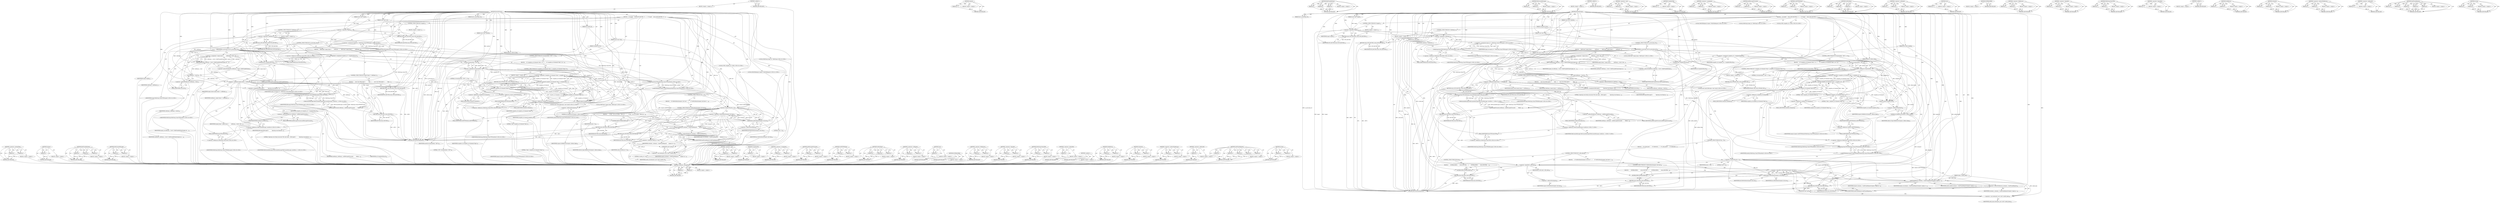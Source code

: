 digraph "strcmp" {
vulnerable_299 [label=<(METHOD,&lt;operator&gt;.greaterThan)>];
vulnerable_300 [label=<(PARAM,p1)>];
vulnerable_301 [label=<(PARAM,p2)>];
vulnerable_302 [label=<(BLOCK,&lt;empty&gt;,&lt;empty&gt;)>];
vulnerable_303 [label=<(METHOD_RETURN,ANY)>];
vulnerable_281 [label=<(METHOD,request)>];
vulnerable_282 [label=<(PARAM,p1)>];
vulnerable_283 [label=<(BLOCK,&lt;empty&gt;,&lt;empty&gt;)>];
vulnerable_284 [label=<(METHOD_RETURN,ANY)>];
vulnerable_232 [label=<(METHOD,findFrameByName)>];
vulnerable_233 [label=<(PARAM,p1)>];
vulnerable_234 [label=<(PARAM,p2)>];
vulnerable_235 [label=<(PARAM,p3)>];
vulnerable_236 [label=<(BLOCK,&lt;empty&gt;,&lt;empty&gt;)>];
vulnerable_237 [label=<(METHOD_RETURN,ANY)>];
vulnerable_257 [label=<(METHOD,WebConsoleMessage)>];
vulnerable_258 [label=<(PARAM,p1)>];
vulnerable_259 [label=<(PARAM,p2)>];
vulnerable_260 [label=<(BLOCK,&lt;empty&gt;,&lt;empty&gt;)>];
vulnerable_261 [label=<(METHOD_RETURN,ANY)>];
vulnerable_6 [label=<(METHOD,&lt;global&gt;)<SUB>1</SUB>>];
vulnerable_7 [label=<(BLOCK,&lt;empty&gt;,&lt;empty&gt;)<SUB>1</SUB>>];
vulnerable_8 [label=<(METHOD,RouteToFrame)<SUB>1</SUB>>];
vulnerable_9 [label=<(PARAM,const char *method)<SUB>2</SUB>>];
vulnerable_10 [label=<(PARAM,bool is_javascript_url)<SUB>3</SUB>>];
vulnerable_11 [label=<(PARAM,const char* target)<SUB>4</SUB>>];
vulnerable_12 [label=<(PARAM,unsigned int len)<SUB>5</SUB>>];
vulnerable_13 [label=<(PARAM,const char* buf)<SUB>6</SUB>>];
vulnerable_14 [label=<(PARAM,bool is_file_data)<SUB>7</SUB>>];
vulnerable_15 [label=<(PARAM,bool notify_needed)<SUB>8</SUB>>];
vulnerable_16 [label=<(PARAM,intptr_t notify_data)<SUB>9</SUB>>];
vulnerable_17 [label=<(PARAM,const char* url)<SUB>10</SUB>>];
vulnerable_18 [label=<(PARAM,Referrer referrer_flag)<SUB>11</SUB>>];
vulnerable_19 [label=<(BLOCK,{
   if (!target)
    return NOT_ROUTED;

  if ...,{
   if (!target)
    return NOT_ROUTED;

  if ...)<SUB>11</SUB>>];
vulnerable_20 [label=<(CONTROL_STRUCTURE,IF,if (!target))<SUB>12</SUB>>];
vulnerable_21 [label=<(&lt;operator&gt;.logicalNot,!target)<SUB>12</SUB>>];
vulnerable_22 [label=<(IDENTIFIER,target,!target)<SUB>12</SUB>>];
vulnerable_23 [label=<(BLOCK,&lt;empty&gt;,&lt;empty&gt;)<SUB>13</SUB>>];
vulnerable_24 [label=<(RETURN,return NOT_ROUTED;,return NOT_ROUTED;)<SUB>13</SUB>>];
vulnerable_25 [label=<(IDENTIFIER,NOT_ROUTED,return NOT_ROUTED;)<SUB>13</SUB>>];
vulnerable_26 [label=<(CONTROL_STRUCTURE,IF,if (!webframe_))<SUB>15</SUB>>];
vulnerable_27 [label=<(&lt;operator&gt;.logicalNot,!webframe_)<SUB>15</SUB>>];
vulnerable_28 [label=<(IDENTIFIER,webframe_,!webframe_)<SUB>15</SUB>>];
vulnerable_29 [label=<(BLOCK,&lt;empty&gt;,&lt;empty&gt;)<SUB>16</SUB>>];
vulnerable_30 [label=<(RETURN,return NOT_ROUTED;,return NOT_ROUTED;)<SUB>16</SUB>>];
vulnerable_31 [label=<(IDENTIFIER,NOT_ROUTED,return NOT_ROUTED;)<SUB>16</SUB>>];
vulnerable_32 [label="<(LOCAL,WebString target_str: WebString)<SUB>18</SUB>>"];
vulnerable_33 [label="<(&lt;operator&gt;.assignment,target_str = WebString::fromUTF8(target))<SUB>18</SUB>>"];
vulnerable_34 [label="<(IDENTIFIER,target_str,target_str = WebString::fromUTF8(target))<SUB>18</SUB>>"];
vulnerable_35 [label="<(WebString.fromUTF8,WebString::fromUTF8(target))<SUB>18</SUB>>"];
vulnerable_36 [label="<(&lt;operator&gt;.fieldAccess,WebString::fromUTF8)<SUB>18</SUB>>"];
vulnerable_37 [label="<(IDENTIFIER,WebString,WebString::fromUTF8(target))<SUB>18</SUB>>"];
vulnerable_38 [label=<(FIELD_IDENTIFIER,fromUTF8,fromUTF8)<SUB>18</SUB>>];
vulnerable_39 [label="<(IDENTIFIER,target,WebString::fromUTF8(target))<SUB>18</SUB>>"];
vulnerable_40 [label=<(CONTROL_STRUCTURE,IF,if (is_javascript_url))<SUB>20</SUB>>];
vulnerable_41 [label=<(IDENTIFIER,is_javascript_url,if (is_javascript_url))<SUB>20</SUB>>];
vulnerable_42 [label=<(BLOCK,{
    WebFrame* target_frame =
        webframe...,{
    WebFrame* target_frame =
        webframe...)<SUB>20</SUB>>];
vulnerable_43 [label="<(LOCAL,WebFrame* target_frame: WebFrame*)<SUB>21</SUB>>"];
vulnerable_44 [label=<(&lt;operator&gt;.assignment,* target_frame =
        webframe_-&gt;view()-&gt;fin...)<SUB>21</SUB>>];
vulnerable_45 [label=<(IDENTIFIER,target_frame,* target_frame =
        webframe_-&gt;view()-&gt;fin...)<SUB>21</SUB>>];
vulnerable_46 [label=<(findFrameByName,webframe_-&gt;view()-&gt;findFrameByName(target_str, ...)<SUB>22</SUB>>];
vulnerable_47 [label=<(&lt;operator&gt;.indirectFieldAccess,webframe_-&gt;view()-&gt;findFrameByName)<SUB>22</SUB>>];
vulnerable_48 [label=<(view,webframe_-&gt;view())<SUB>22</SUB>>];
vulnerable_49 [label=<(&lt;operator&gt;.indirectFieldAccess,webframe_-&gt;view)<SUB>22</SUB>>];
vulnerable_50 [label=<(IDENTIFIER,webframe_,webframe_-&gt;view())<SUB>22</SUB>>];
vulnerable_51 [label=<(FIELD_IDENTIFIER,view,view)<SUB>22</SUB>>];
vulnerable_52 [label=<(FIELD_IDENTIFIER,findFrameByName,findFrameByName)<SUB>22</SUB>>];
vulnerable_53 [label=<(IDENTIFIER,target_str,webframe_-&gt;view()-&gt;findFrameByName(target_str, ...)<SUB>22</SUB>>];
vulnerable_54 [label=<(IDENTIFIER,webframe_,webframe_-&gt;view()-&gt;findFrameByName(target_str, ...)<SUB>22</SUB>>];
vulnerable_55 [label=<(CONTROL_STRUCTURE,IF,if (target_frame != webframe_))<SUB>23</SUB>>];
vulnerable_56 [label=<(&lt;operator&gt;.notEquals,target_frame != webframe_)<SUB>23</SUB>>];
vulnerable_57 [label=<(IDENTIFIER,target_frame,target_frame != webframe_)<SUB>23</SUB>>];
vulnerable_58 [label=<(IDENTIFIER,webframe_,target_frame != webframe_)<SUB>23</SUB>>];
vulnerable_59 [label=<(BLOCK,{
      const char kMessage[] =
          &quot;Igno...,{
      const char kMessage[] =
          &quot;Igno...)<SUB>23</SUB>>];
vulnerable_60 [label="<(LOCAL,const char[] kMessage: const char[])<SUB>24</SUB>>"];
vulnerable_61 [label=<(&lt;operator&gt;.assignment,kMessage[] =
          &quot;Ignoring cross-frame ja...)<SUB>24</SUB>>];
vulnerable_62 [label=<(IDENTIFIER,kMessage,kMessage[] =
          &quot;Ignoring cross-frame ja...)<SUB>24</SUB>>];
vulnerable_63 [label=<(LITERAL,&quot;Ignoring cross-frame javascript URL load reque...,kMessage[] =
          &quot;Ignoring cross-frame ja...)<SUB>25</SUB>>];
vulnerable_64 [label=<(addMessageToConsole,webframe_-&gt;addMessageToConsole(
          WebCo...)<SUB>26</SUB>>];
vulnerable_65 [label=<(&lt;operator&gt;.indirectFieldAccess,webframe_-&gt;addMessageToConsole)<SUB>26</SUB>>];
vulnerable_66 [label=<(IDENTIFIER,webframe_,webframe_-&gt;addMessageToConsole(
          WebCo...)<SUB>26</SUB>>];
vulnerable_67 [label=<(FIELD_IDENTIFIER,addMessageToConsole,addMessageToConsole)<SUB>26</SUB>>];
vulnerable_68 [label="<(WebConsoleMessage,WebConsoleMessage(WebConsoleMessage::LevelError...)<SUB>27</SUB>>"];
vulnerable_69 [label="<(&lt;operator&gt;.fieldAccess,WebConsoleMessage::LevelError)<SUB>27</SUB>>"];
vulnerable_70 [label="<(IDENTIFIER,WebConsoleMessage,WebConsoleMessage(WebConsoleMessage::LevelError...)<SUB>27</SUB>>"];
vulnerable_71 [label=<(FIELD_IDENTIFIER,LevelError,LevelError)<SUB>27</SUB>>];
vulnerable_72 [label="<(WebString.fromUTF8,WebString::fromUTF8(kMessage))<SUB>28</SUB>>"];
vulnerable_73 [label="<(&lt;operator&gt;.fieldAccess,WebString::fromUTF8)<SUB>28</SUB>>"];
vulnerable_74 [label="<(IDENTIFIER,WebString,WebString::fromUTF8(kMessage))<SUB>28</SUB>>"];
vulnerable_75 [label=<(FIELD_IDENTIFIER,fromUTF8,fromUTF8)<SUB>28</SUB>>];
vulnerable_76 [label="<(IDENTIFIER,kMessage,WebString::fromUTF8(kMessage))<SUB>28</SUB>>"];
vulnerable_77 [label=<(RETURN,return ROUTED;,return ROUTED;)<SUB>29</SUB>>];
vulnerable_78 [label=<(IDENTIFIER,ROUTED,return ROUTED;)<SUB>29</SUB>>];
vulnerable_79 [label=<(RETURN,return NOT_ROUTED;,return NOT_ROUTED;)<SUB>32</SUB>>];
vulnerable_80 [label=<(IDENTIFIER,NOT_ROUTED,return NOT_ROUTED;)<SUB>32</SUB>>];
vulnerable_81 [label="<(LOCAL,GURL complete_url: GURL)<SUB>36</SUB>>"];
vulnerable_82 [label=<(&lt;operator&gt;.assignment,complete_url = CompleteURL(url))<SUB>36</SUB>>];
vulnerable_83 [label=<(IDENTIFIER,complete_url,complete_url = CompleteURL(url))<SUB>36</SUB>>];
vulnerable_84 [label=<(CompleteURL,CompleteURL(url))<SUB>36</SUB>>];
vulnerable_85 [label=<(IDENTIFIER,url,CompleteURL(url))<SUB>36</SUB>>];
vulnerable_86 [label=<(CONTROL_STRUCTURE,IF,if (strcmp(method, &quot;GET&quot;) != 0))<SUB>38</SUB>>];
vulnerable_87 [label=<(&lt;operator&gt;.notEquals,strcmp(method, &quot;GET&quot;) != 0)<SUB>38</SUB>>];
vulnerable_88 [label=<(strcmp,strcmp(method, &quot;GET&quot;))<SUB>38</SUB>>];
vulnerable_89 [label=<(IDENTIFIER,method,strcmp(method, &quot;GET&quot;))<SUB>38</SUB>>];
vulnerable_90 [label=<(LITERAL,&quot;GET&quot;,strcmp(method, &quot;GET&quot;))<SUB>38</SUB>>];
vulnerable_91 [label=<(LITERAL,0,strcmp(method, &quot;GET&quot;) != 0)<SUB>38</SUB>>];
vulnerable_92 [label=<(BLOCK,{
    if (!(complete_url.SchemeIs(&quot;http&quot;) || co...,{
    if (!(complete_url.SchemeIs(&quot;http&quot;) || co...)<SUB>38</SUB>>];
vulnerable_93 [label=<(CONTROL_STRUCTURE,IF,if (!(complete_url.SchemeIs(&quot;http&quot;) || complete_url.SchemeIs(&quot;https&quot;))))<SUB>39</SUB>>];
vulnerable_94 [label=<(&lt;operator&gt;.logicalNot,!(complete_url.SchemeIs(&quot;http&quot;) || complete_url...)<SUB>39</SUB>>];
vulnerable_95 [label=<(&lt;operator&gt;.logicalOr,complete_url.SchemeIs(&quot;http&quot;) || complete_url.S...)<SUB>39</SUB>>];
vulnerable_96 [label=<(SchemeIs,complete_url.SchemeIs(&quot;http&quot;))<SUB>39</SUB>>];
vulnerable_97 [label=<(&lt;operator&gt;.fieldAccess,complete_url.SchemeIs)<SUB>39</SUB>>];
vulnerable_98 [label=<(IDENTIFIER,complete_url,complete_url.SchemeIs(&quot;http&quot;))<SUB>39</SUB>>];
vulnerable_99 [label=<(FIELD_IDENTIFIER,SchemeIs,SchemeIs)<SUB>39</SUB>>];
vulnerable_100 [label=<(LITERAL,&quot;http&quot;,complete_url.SchemeIs(&quot;http&quot;))<SUB>39</SUB>>];
vulnerable_101 [label=<(SchemeIs,complete_url.SchemeIs(&quot;https&quot;))<SUB>39</SUB>>];
vulnerable_102 [label=<(&lt;operator&gt;.fieldAccess,complete_url.SchemeIs)<SUB>39</SUB>>];
vulnerable_103 [label=<(IDENTIFIER,complete_url,complete_url.SchemeIs(&quot;https&quot;))<SUB>39</SUB>>];
vulnerable_104 [label=<(FIELD_IDENTIFIER,SchemeIs,SchemeIs)<SUB>39</SUB>>];
vulnerable_105 [label=<(LITERAL,&quot;https&quot;,complete_url.SchemeIs(&quot;https&quot;))<SUB>39</SUB>>];
vulnerable_106 [label=<(BLOCK,&lt;empty&gt;,&lt;empty&gt;)<SUB>40</SUB>>];
vulnerable_107 [label=<(RETURN,return INVALID_URL;,return INVALID_URL;)<SUB>40</SUB>>];
vulnerable_108 [label=<(IDENTIFIER,INVALID_URL,return INVALID_URL;)<SUB>40</SUB>>];
vulnerable_109 [label="<(LOCAL,WebURLRequest request: WebURLRequest)<SUB>43</SUB>>"];
vulnerable_110 [label=<(request,request(complete_url))<SUB>43</SUB>>];
vulnerable_111 [label=<(IDENTIFIER,complete_url,request(complete_url))<SUB>43</SUB>>];
vulnerable_112 [label=<(SetReferrer,SetReferrer(&amp;request, referrer_flag))<SUB>44</SUB>>];
vulnerable_113 [label=<(&lt;operator&gt;.addressOf,&amp;request)<SUB>44</SUB>>];
vulnerable_114 [label=<(IDENTIFIER,request,SetReferrer(&amp;request, referrer_flag))<SUB>44</SUB>>];
vulnerable_115 [label=<(IDENTIFIER,referrer_flag,SetReferrer(&amp;request, referrer_flag))<SUB>44</SUB>>];
vulnerable_116 [label="<(setHTTPMethod,request.setHTTPMethod(WebString::fromUTF8(method)))<SUB>46</SUB>>"];
vulnerable_117 [label=<(&lt;operator&gt;.fieldAccess,request.setHTTPMethod)<SUB>46</SUB>>];
vulnerable_118 [label="<(IDENTIFIER,request,request.setHTTPMethod(WebString::fromUTF8(method)))<SUB>46</SUB>>"];
vulnerable_119 [label=<(FIELD_IDENTIFIER,setHTTPMethod,setHTTPMethod)<SUB>46</SUB>>];
vulnerable_120 [label="<(WebString.fromUTF8,WebString::fromUTF8(method))<SUB>46</SUB>>"];
vulnerable_121 [label="<(&lt;operator&gt;.fieldAccess,WebString::fromUTF8)<SUB>46</SUB>>"];
vulnerable_122 [label="<(IDENTIFIER,WebString,WebString::fromUTF8(method))<SUB>46</SUB>>"];
vulnerable_123 [label=<(FIELD_IDENTIFIER,fromUTF8,fromUTF8)<SUB>46</SUB>>];
vulnerable_124 [label="<(IDENTIFIER,method,WebString::fromUTF8(method))<SUB>46</SUB>>"];
vulnerable_125 [label=<(CONTROL_STRUCTURE,IF,if (len &gt; 0))<SUB>47</SUB>>];
vulnerable_126 [label=<(&lt;operator&gt;.greaterThan,len &gt; 0)<SUB>47</SUB>>];
vulnerable_127 [label=<(IDENTIFIER,len,len &gt; 0)<SUB>47</SUB>>];
vulnerable_128 [label=<(LITERAL,0,len &gt; 0)<SUB>47</SUB>>];
vulnerable_129 [label=<(BLOCK,{
    if (!is_file_data) {
      if (!SetPostDa...,{
    if (!is_file_data) {
      if (!SetPostDa...)<SUB>47</SUB>>];
vulnerable_130 [label=<(CONTROL_STRUCTURE,IF,if (!is_file_data))<SUB>48</SUB>>];
vulnerable_131 [label=<(&lt;operator&gt;.logicalNot,!is_file_data)<SUB>48</SUB>>];
vulnerable_132 [label=<(IDENTIFIER,is_file_data,!is_file_data)<SUB>48</SUB>>];
vulnerable_133 [label=<(BLOCK,{
      if (!SetPostData(&amp;request, buf, len)) {...,{
      if (!SetPostData(&amp;request, buf, len)) {...)<SUB>48</SUB>>];
vulnerable_134 [label=<(CONTROL_STRUCTURE,IF,if (!SetPostData(&amp;request, buf, len)))<SUB>49</SUB>>];
vulnerable_135 [label=<(&lt;operator&gt;.logicalNot,!SetPostData(&amp;request, buf, len))<SUB>49</SUB>>];
vulnerable_136 [label=<(SetPostData,SetPostData(&amp;request, buf, len))<SUB>49</SUB>>];
vulnerable_137 [label=<(&lt;operator&gt;.addressOf,&amp;request)<SUB>49</SUB>>];
vulnerable_138 [label=<(IDENTIFIER,request,SetPostData(&amp;request, buf, len))<SUB>49</SUB>>];
vulnerable_139 [label=<(IDENTIFIER,buf,SetPostData(&amp;request, buf, len))<SUB>49</SUB>>];
vulnerable_140 [label=<(IDENTIFIER,len,SetPostData(&amp;request, buf, len))<SUB>49</SUB>>];
vulnerable_141 [label=<(BLOCK,{
        NOTREACHED();
        return ROUTED;
...,{
        NOTREACHED();
        return ROUTED;
...)<SUB>49</SUB>>];
vulnerable_142 [label=<(NOTREACHED,NOTREACHED())<SUB>50</SUB>>];
vulnerable_143 [label=<(RETURN,return ROUTED;,return ROUTED;)<SUB>51</SUB>>];
vulnerable_144 [label=<(IDENTIFIER,ROUTED,return ROUTED;)<SUB>51</SUB>>];
vulnerable_145 [label=<(CONTROL_STRUCTURE,ELSE,else)<SUB>53</SUB>>];
vulnerable_146 [label=<(BLOCK,{
       NOTREACHED();
       return ROUTED;
  ...,{
       NOTREACHED();
       return ROUTED;
  ...)<SUB>53</SUB>>];
vulnerable_147 [label=<(NOTREACHED,NOTREACHED())<SUB>54</SUB>>];
vulnerable_148 [label=<(RETURN,return ROUTED;,return ROUTED;)<SUB>55</SUB>>];
vulnerable_149 [label=<(IDENTIFIER,ROUTED,return ROUTED;)<SUB>55</SUB>>];
vulnerable_150 [label=<(loadFrameRequest,container_-&gt;loadFrameRequest(request, target_st...)<SUB>59</SUB>>];
vulnerable_151 [label=<(&lt;operator&gt;.indirectFieldAccess,container_-&gt;loadFrameRequest)<SUB>59</SUB>>];
vulnerable_152 [label=<(IDENTIFIER,container_,container_-&gt;loadFrameRequest(request, target_st...)<SUB>59</SUB>>];
vulnerable_153 [label=<(FIELD_IDENTIFIER,loadFrameRequest,loadFrameRequest)<SUB>59</SUB>>];
vulnerable_154 [label=<(IDENTIFIER,request,container_-&gt;loadFrameRequest(request, target_st...)<SUB>59</SUB>>];
vulnerable_155 [label=<(IDENTIFIER,target_str,container_-&gt;loadFrameRequest(request, target_st...)<SUB>59</SUB>>];
vulnerable_156 [label=<(IDENTIFIER,notify_needed,container_-&gt;loadFrameRequest(request, target_st...)<SUB>59</SUB>>];
vulnerable_157 [label=<(&lt;operator&gt;.cast,reinterpret_cast&lt;void*&gt;(notify_data))<SUB>60</SUB>>];
vulnerable_158 [label=<(UNKNOWN,void*,void*)<SUB>60</SUB>>];
vulnerable_159 [label=<(IDENTIFIER,notify_data,reinterpret_cast&lt;void*&gt;(notify_data))<SUB>60</SUB>>];
vulnerable_160 [label=<(RETURN,return ROUTED;,return ROUTED;)<SUB>61</SUB>>];
vulnerable_161 [label=<(IDENTIFIER,ROUTED,return ROUTED;)<SUB>61</SUB>>];
vulnerable_162 [label=<(METHOD_RETURN,RoutingStatus)<SUB>1</SUB>>];
vulnerable_164 [label=<(METHOD_RETURN,ANY)<SUB>1</SUB>>];
vulnerable_321 [label=<(METHOD,&lt;operator&gt;.cast)>];
vulnerable_322 [label=<(PARAM,p1)>];
vulnerable_323 [label=<(PARAM,p2)>];
vulnerable_324 [label=<(BLOCK,&lt;empty&gt;,&lt;empty&gt;)>];
vulnerable_325 [label=<(METHOD_RETURN,ANY)>];
vulnerable_262 [label=<(METHOD,CompleteURL)>];
vulnerable_263 [label=<(PARAM,p1)>];
vulnerable_264 [label=<(BLOCK,&lt;empty&gt;,&lt;empty&gt;)>];
vulnerable_265 [label=<(METHOD_RETURN,ANY)>];
vulnerable_217 [label=<(METHOD,&lt;operator&gt;.assignment)>];
vulnerable_218 [label=<(PARAM,p1)>];
vulnerable_219 [label=<(PARAM,p2)>];
vulnerable_220 [label=<(BLOCK,&lt;empty&gt;,&lt;empty&gt;)>];
vulnerable_221 [label=<(METHOD_RETURN,ANY)>];
vulnerable_252 [label=<(METHOD,addMessageToConsole)>];
vulnerable_253 [label=<(PARAM,p1)>];
vulnerable_254 [label=<(PARAM,p2)>];
vulnerable_255 [label=<(BLOCK,&lt;empty&gt;,&lt;empty&gt;)>];
vulnerable_256 [label=<(METHOD_RETURN,ANY)>];
vulnerable_294 [label=<(METHOD,setHTTPMethod)>];
vulnerable_295 [label=<(PARAM,p1)>];
vulnerable_296 [label=<(PARAM,p2)>];
vulnerable_297 [label=<(BLOCK,&lt;empty&gt;,&lt;empty&gt;)>];
vulnerable_298 [label=<(METHOD_RETURN,ANY)>];
vulnerable_304 [label=<(METHOD,SetPostData)>];
vulnerable_305 [label=<(PARAM,p1)>];
vulnerable_306 [label=<(PARAM,p2)>];
vulnerable_307 [label=<(PARAM,p3)>];
vulnerable_308 [label=<(BLOCK,&lt;empty&gt;,&lt;empty&gt;)>];
vulnerable_309 [label=<(METHOD_RETURN,ANY)>];
vulnerable_247 [label=<(METHOD,&lt;operator&gt;.notEquals)>];
vulnerable_248 [label=<(PARAM,p1)>];
vulnerable_249 [label=<(PARAM,p2)>];
vulnerable_250 [label=<(BLOCK,&lt;empty&gt;,&lt;empty&gt;)>];
vulnerable_251 [label=<(METHOD_RETURN,ANY)>];
vulnerable_243 [label=<(METHOD,view)>];
vulnerable_244 [label=<(PARAM,p1)>];
vulnerable_245 [label=<(BLOCK,&lt;empty&gt;,&lt;empty&gt;)>];
vulnerable_246 [label=<(METHOD_RETURN,ANY)>];
vulnerable_310 [label=<(METHOD,NOTREACHED)>];
vulnerable_311 [label=<(BLOCK,&lt;empty&gt;,&lt;empty&gt;)>];
vulnerable_312 [label=<(METHOD_RETURN,ANY)>];
vulnerable_227 [label=<(METHOD,&lt;operator&gt;.fieldAccess)>];
vulnerable_228 [label=<(PARAM,p1)>];
vulnerable_229 [label=<(PARAM,p2)>];
vulnerable_230 [label=<(BLOCK,&lt;empty&gt;,&lt;empty&gt;)>];
vulnerable_231 [label=<(METHOD_RETURN,ANY)>];
vulnerable_271 [label=<(METHOD,&lt;operator&gt;.logicalOr)>];
vulnerable_272 [label=<(PARAM,p1)>];
vulnerable_273 [label=<(PARAM,p2)>];
vulnerable_274 [label=<(BLOCK,&lt;empty&gt;,&lt;empty&gt;)>];
vulnerable_275 [label=<(METHOD_RETURN,ANY)>];
vulnerable_222 [label=<(METHOD,WebString.fromUTF8)>];
vulnerable_223 [label=<(PARAM,p1)>];
vulnerable_224 [label=<(PARAM,p2)>];
vulnerable_225 [label=<(BLOCK,&lt;empty&gt;,&lt;empty&gt;)>];
vulnerable_226 [label=<(METHOD_RETURN,ANY)>];
vulnerable_213 [label=<(METHOD,&lt;operator&gt;.logicalNot)>];
vulnerable_214 [label=<(PARAM,p1)>];
vulnerable_215 [label=<(BLOCK,&lt;empty&gt;,&lt;empty&gt;)>];
vulnerable_216 [label=<(METHOD_RETURN,ANY)>];
vulnerable_207 [label=<(METHOD,&lt;global&gt;)<SUB>1</SUB>>];
vulnerable_208 [label=<(BLOCK,&lt;empty&gt;,&lt;empty&gt;)>];
vulnerable_209 [label=<(METHOD_RETURN,ANY)>];
vulnerable_285 [label=<(METHOD,SetReferrer)>];
vulnerable_286 [label=<(PARAM,p1)>];
vulnerable_287 [label=<(PARAM,p2)>];
vulnerable_288 [label=<(BLOCK,&lt;empty&gt;,&lt;empty&gt;)>];
vulnerable_289 [label=<(METHOD_RETURN,ANY)>];
vulnerable_276 [label=<(METHOD,SchemeIs)>];
vulnerable_277 [label=<(PARAM,p1)>];
vulnerable_278 [label=<(PARAM,p2)>];
vulnerable_279 [label=<(BLOCK,&lt;empty&gt;,&lt;empty&gt;)>];
vulnerable_280 [label=<(METHOD_RETURN,ANY)>];
vulnerable_238 [label=<(METHOD,&lt;operator&gt;.indirectFieldAccess)>];
vulnerable_239 [label=<(PARAM,p1)>];
vulnerable_240 [label=<(PARAM,p2)>];
vulnerable_241 [label=<(BLOCK,&lt;empty&gt;,&lt;empty&gt;)>];
vulnerable_242 [label=<(METHOD_RETURN,ANY)>];
vulnerable_290 [label=<(METHOD,&lt;operator&gt;.addressOf)>];
vulnerable_291 [label=<(PARAM,p1)>];
vulnerable_292 [label=<(BLOCK,&lt;empty&gt;,&lt;empty&gt;)>];
vulnerable_293 [label=<(METHOD_RETURN,ANY)>];
vulnerable_313 [label=<(METHOD,loadFrameRequest)>];
vulnerable_314 [label=<(PARAM,p1)>];
vulnerable_315 [label=<(PARAM,p2)>];
vulnerable_316 [label=<(PARAM,p3)>];
vulnerable_317 [label=<(PARAM,p4)>];
vulnerable_318 [label=<(PARAM,p5)>];
vulnerable_319 [label=<(BLOCK,&lt;empty&gt;,&lt;empty&gt;)>];
vulnerable_320 [label=<(METHOD_RETURN,ANY)>];
vulnerable_266 [label=<(METHOD,strcmp)>];
vulnerable_267 [label=<(PARAM,p1)>];
vulnerable_268 [label=<(PARAM,p2)>];
vulnerable_269 [label=<(BLOCK,&lt;empty&gt;,&lt;empty&gt;)>];
vulnerable_270 [label=<(METHOD_RETURN,ANY)>];
fixed_288 [label=<(METHOD,&lt;operator&gt;.greaterThan)>];
fixed_289 [label=<(PARAM,p1)>];
fixed_290 [label=<(PARAM,p2)>];
fixed_291 [label=<(BLOCK,&lt;empty&gt;,&lt;empty&gt;)>];
fixed_292 [label=<(METHOD_RETURN,ANY)>];
fixed_270 [label=<(METHOD,request)>];
fixed_271 [label=<(PARAM,p1)>];
fixed_272 [label=<(BLOCK,&lt;empty&gt;,&lt;empty&gt;)>];
fixed_273 [label=<(METHOD_RETURN,ANY)>];
fixed_221 [label=<(METHOD,findFrameByName)>];
fixed_222 [label=<(PARAM,p1)>];
fixed_223 [label=<(PARAM,p2)>];
fixed_224 [label=<(PARAM,p3)>];
fixed_225 [label=<(BLOCK,&lt;empty&gt;,&lt;empty&gt;)>];
fixed_226 [label=<(METHOD_RETURN,ANY)>];
fixed_246 [label=<(METHOD,WebConsoleMessage)>];
fixed_247 [label=<(PARAM,p1)>];
fixed_248 [label=<(PARAM,p2)>];
fixed_249 [label=<(BLOCK,&lt;empty&gt;,&lt;empty&gt;)>];
fixed_250 [label=<(METHOD_RETURN,ANY)>];
fixed_6 [label=<(METHOD,&lt;global&gt;)<SUB>1</SUB>>];
fixed_7 [label=<(BLOCK,&lt;empty&gt;,&lt;empty&gt;)<SUB>1</SUB>>];
fixed_8 [label=<(METHOD,RouteToFrame)<SUB>1</SUB>>];
fixed_9 [label=<(PARAM,const char* url)<SUB>2</SUB>>];
fixed_10 [label=<(PARAM,bool is_javascript_url)<SUB>3</SUB>>];
fixed_11 [label=<(PARAM,const char* method)<SUB>4</SUB>>];
fixed_12 [label=<(PARAM,const char* target)<SUB>5</SUB>>];
fixed_13 [label=<(PARAM,const char* buf)<SUB>6</SUB>>];
fixed_14 [label=<(PARAM,unsigned int len)<SUB>7</SUB>>];
fixed_15 [label=<(PARAM,int notify_id)<SUB>8</SUB>>];
fixed_16 [label=<(PARAM,Referrer referrer_flag)<SUB>9</SUB>>];
fixed_17 [label=<(BLOCK,{
   if (!target)
    return NOT_ROUTED;

  if ...,{
   if (!target)
    return NOT_ROUTED;

  if ...)<SUB>9</SUB>>];
fixed_18 [label=<(CONTROL_STRUCTURE,IF,if (!target))<SUB>10</SUB>>];
fixed_19 [label=<(&lt;operator&gt;.logicalNot,!target)<SUB>10</SUB>>];
fixed_20 [label=<(IDENTIFIER,target,!target)<SUB>10</SUB>>];
fixed_21 [label=<(BLOCK,&lt;empty&gt;,&lt;empty&gt;)<SUB>11</SUB>>];
fixed_22 [label=<(RETURN,return NOT_ROUTED;,return NOT_ROUTED;)<SUB>11</SUB>>];
fixed_23 [label=<(IDENTIFIER,NOT_ROUTED,return NOT_ROUTED;)<SUB>11</SUB>>];
fixed_24 [label=<(CONTROL_STRUCTURE,IF,if (!webframe_))<SUB>13</SUB>>];
fixed_25 [label=<(&lt;operator&gt;.logicalNot,!webframe_)<SUB>13</SUB>>];
fixed_26 [label=<(IDENTIFIER,webframe_,!webframe_)<SUB>13</SUB>>];
fixed_27 [label=<(BLOCK,&lt;empty&gt;,&lt;empty&gt;)<SUB>14</SUB>>];
fixed_28 [label=<(RETURN,return NOT_ROUTED;,return NOT_ROUTED;)<SUB>14</SUB>>];
fixed_29 [label=<(IDENTIFIER,NOT_ROUTED,return NOT_ROUTED;)<SUB>14</SUB>>];
fixed_30 [label="<(LOCAL,WebString target_str: WebString)<SUB>16</SUB>>"];
fixed_31 [label="<(&lt;operator&gt;.assignment,target_str = WebString::fromUTF8(target))<SUB>16</SUB>>"];
fixed_32 [label="<(IDENTIFIER,target_str,target_str = WebString::fromUTF8(target))<SUB>16</SUB>>"];
fixed_33 [label="<(WebString.fromUTF8,WebString::fromUTF8(target))<SUB>16</SUB>>"];
fixed_34 [label="<(&lt;operator&gt;.fieldAccess,WebString::fromUTF8)<SUB>16</SUB>>"];
fixed_35 [label="<(IDENTIFIER,WebString,WebString::fromUTF8(target))<SUB>16</SUB>>"];
fixed_36 [label=<(FIELD_IDENTIFIER,fromUTF8,fromUTF8)<SUB>16</SUB>>];
fixed_37 [label="<(IDENTIFIER,target,WebString::fromUTF8(target))<SUB>16</SUB>>"];
fixed_38 [label=<(CONTROL_STRUCTURE,IF,if (is_javascript_url))<SUB>18</SUB>>];
fixed_39 [label=<(IDENTIFIER,is_javascript_url,if (is_javascript_url))<SUB>18</SUB>>];
fixed_40 [label=<(BLOCK,{
    WebFrame* target_frame =
        webframe...,{
    WebFrame* target_frame =
        webframe...)<SUB>18</SUB>>];
fixed_41 [label="<(LOCAL,WebFrame* target_frame: WebFrame*)<SUB>19</SUB>>"];
fixed_42 [label=<(&lt;operator&gt;.assignment,* target_frame =
        webframe_-&gt;view()-&gt;fin...)<SUB>19</SUB>>];
fixed_43 [label=<(IDENTIFIER,target_frame,* target_frame =
        webframe_-&gt;view()-&gt;fin...)<SUB>19</SUB>>];
fixed_44 [label=<(findFrameByName,webframe_-&gt;view()-&gt;findFrameByName(target_str, ...)<SUB>20</SUB>>];
fixed_45 [label=<(&lt;operator&gt;.indirectFieldAccess,webframe_-&gt;view()-&gt;findFrameByName)<SUB>20</SUB>>];
fixed_46 [label=<(view,webframe_-&gt;view())<SUB>20</SUB>>];
fixed_47 [label=<(&lt;operator&gt;.indirectFieldAccess,webframe_-&gt;view)<SUB>20</SUB>>];
fixed_48 [label=<(IDENTIFIER,webframe_,webframe_-&gt;view())<SUB>20</SUB>>];
fixed_49 [label=<(FIELD_IDENTIFIER,view,view)<SUB>20</SUB>>];
fixed_50 [label=<(FIELD_IDENTIFIER,findFrameByName,findFrameByName)<SUB>20</SUB>>];
fixed_51 [label=<(IDENTIFIER,target_str,webframe_-&gt;view()-&gt;findFrameByName(target_str, ...)<SUB>20</SUB>>];
fixed_52 [label=<(IDENTIFIER,webframe_,webframe_-&gt;view()-&gt;findFrameByName(target_str, ...)<SUB>20</SUB>>];
fixed_53 [label=<(CONTROL_STRUCTURE,IF,if (target_frame != webframe_))<SUB>21</SUB>>];
fixed_54 [label=<(&lt;operator&gt;.notEquals,target_frame != webframe_)<SUB>21</SUB>>];
fixed_55 [label=<(IDENTIFIER,target_frame,target_frame != webframe_)<SUB>21</SUB>>];
fixed_56 [label=<(IDENTIFIER,webframe_,target_frame != webframe_)<SUB>21</SUB>>];
fixed_57 [label=<(BLOCK,{
      const char kMessage[] =
          &quot;Igno...,{
      const char kMessage[] =
          &quot;Igno...)<SUB>21</SUB>>];
fixed_58 [label="<(LOCAL,const char[] kMessage: const char[])<SUB>22</SUB>>"];
fixed_59 [label=<(&lt;operator&gt;.assignment,kMessage[] =
          &quot;Ignoring cross-frame ja...)<SUB>22</SUB>>];
fixed_60 [label=<(IDENTIFIER,kMessage,kMessage[] =
          &quot;Ignoring cross-frame ja...)<SUB>22</SUB>>];
fixed_61 [label=<(LITERAL,&quot;Ignoring cross-frame javascript URL load reque...,kMessage[] =
          &quot;Ignoring cross-frame ja...)<SUB>23</SUB>>];
fixed_62 [label=<(addMessageToConsole,webframe_-&gt;addMessageToConsole(
          WebCo...)<SUB>24</SUB>>];
fixed_63 [label=<(&lt;operator&gt;.indirectFieldAccess,webframe_-&gt;addMessageToConsole)<SUB>24</SUB>>];
fixed_64 [label=<(IDENTIFIER,webframe_,webframe_-&gt;addMessageToConsole(
          WebCo...)<SUB>24</SUB>>];
fixed_65 [label=<(FIELD_IDENTIFIER,addMessageToConsole,addMessageToConsole)<SUB>24</SUB>>];
fixed_66 [label="<(WebConsoleMessage,WebConsoleMessage(WebConsoleMessage::LevelError...)<SUB>25</SUB>>"];
fixed_67 [label="<(&lt;operator&gt;.fieldAccess,WebConsoleMessage::LevelError)<SUB>25</SUB>>"];
fixed_68 [label="<(IDENTIFIER,WebConsoleMessage,WebConsoleMessage(WebConsoleMessage::LevelError...)<SUB>25</SUB>>"];
fixed_69 [label=<(FIELD_IDENTIFIER,LevelError,LevelError)<SUB>25</SUB>>];
fixed_70 [label="<(WebString.fromUTF8,WebString::fromUTF8(kMessage))<SUB>26</SUB>>"];
fixed_71 [label="<(&lt;operator&gt;.fieldAccess,WebString::fromUTF8)<SUB>26</SUB>>"];
fixed_72 [label="<(IDENTIFIER,WebString,WebString::fromUTF8(kMessage))<SUB>26</SUB>>"];
fixed_73 [label=<(FIELD_IDENTIFIER,fromUTF8,fromUTF8)<SUB>26</SUB>>];
fixed_74 [label="<(IDENTIFIER,kMessage,WebString::fromUTF8(kMessage))<SUB>26</SUB>>"];
fixed_75 [label=<(RETURN,return ROUTED;,return ROUTED;)<SUB>27</SUB>>];
fixed_76 [label=<(IDENTIFIER,ROUTED,return ROUTED;)<SUB>27</SUB>>];
fixed_77 [label=<(RETURN,return NOT_ROUTED;,return NOT_ROUTED;)<SUB>30</SUB>>];
fixed_78 [label=<(IDENTIFIER,NOT_ROUTED,return NOT_ROUTED;)<SUB>30</SUB>>];
fixed_79 [label="<(LOCAL,GURL complete_url: GURL)<SUB>34</SUB>>"];
fixed_80 [label=<(&lt;operator&gt;.assignment,complete_url = CompleteURL(url))<SUB>34</SUB>>];
fixed_81 [label=<(IDENTIFIER,complete_url,complete_url = CompleteURL(url))<SUB>34</SUB>>];
fixed_82 [label=<(CompleteURL,CompleteURL(url))<SUB>34</SUB>>];
fixed_83 [label=<(IDENTIFIER,url,CompleteURL(url))<SUB>34</SUB>>];
fixed_84 [label=<(CONTROL_STRUCTURE,IF,if (strcmp(method, &quot;GET&quot;) != 0))<SUB>36</SUB>>];
fixed_85 [label=<(&lt;operator&gt;.notEquals,strcmp(method, &quot;GET&quot;) != 0)<SUB>36</SUB>>];
fixed_86 [label=<(strcmp,strcmp(method, &quot;GET&quot;))<SUB>36</SUB>>];
fixed_87 [label=<(IDENTIFIER,method,strcmp(method, &quot;GET&quot;))<SUB>36</SUB>>];
fixed_88 [label=<(LITERAL,&quot;GET&quot;,strcmp(method, &quot;GET&quot;))<SUB>36</SUB>>];
fixed_89 [label=<(LITERAL,0,strcmp(method, &quot;GET&quot;) != 0)<SUB>36</SUB>>];
fixed_90 [label=<(BLOCK,{
    if (!(complete_url.SchemeIs(&quot;http&quot;) || co...,{
    if (!(complete_url.SchemeIs(&quot;http&quot;) || co...)<SUB>36</SUB>>];
fixed_91 [label=<(CONTROL_STRUCTURE,IF,if (!(complete_url.SchemeIs(&quot;http&quot;) || complete_url.SchemeIs(&quot;https&quot;))))<SUB>37</SUB>>];
fixed_92 [label=<(&lt;operator&gt;.logicalNot,!(complete_url.SchemeIs(&quot;http&quot;) || complete_url...)<SUB>37</SUB>>];
fixed_93 [label=<(&lt;operator&gt;.logicalOr,complete_url.SchemeIs(&quot;http&quot;) || complete_url.S...)<SUB>37</SUB>>];
fixed_94 [label=<(SchemeIs,complete_url.SchemeIs(&quot;http&quot;))<SUB>37</SUB>>];
fixed_95 [label=<(&lt;operator&gt;.fieldAccess,complete_url.SchemeIs)<SUB>37</SUB>>];
fixed_96 [label=<(IDENTIFIER,complete_url,complete_url.SchemeIs(&quot;http&quot;))<SUB>37</SUB>>];
fixed_97 [label=<(FIELD_IDENTIFIER,SchemeIs,SchemeIs)<SUB>37</SUB>>];
fixed_98 [label=<(LITERAL,&quot;http&quot;,complete_url.SchemeIs(&quot;http&quot;))<SUB>37</SUB>>];
fixed_99 [label=<(SchemeIs,complete_url.SchemeIs(&quot;https&quot;))<SUB>37</SUB>>];
fixed_100 [label=<(&lt;operator&gt;.fieldAccess,complete_url.SchemeIs)<SUB>37</SUB>>];
fixed_101 [label=<(IDENTIFIER,complete_url,complete_url.SchemeIs(&quot;https&quot;))<SUB>37</SUB>>];
fixed_102 [label=<(FIELD_IDENTIFIER,SchemeIs,SchemeIs)<SUB>37</SUB>>];
fixed_103 [label=<(LITERAL,&quot;https&quot;,complete_url.SchemeIs(&quot;https&quot;))<SUB>37</SUB>>];
fixed_104 [label=<(BLOCK,&lt;empty&gt;,&lt;empty&gt;)<SUB>38</SUB>>];
fixed_105 [label=<(RETURN,return INVALID_URL;,return INVALID_URL;)<SUB>38</SUB>>];
fixed_106 [label=<(IDENTIFIER,INVALID_URL,return INVALID_URL;)<SUB>38</SUB>>];
fixed_107 [label="<(LOCAL,WebURLRequest request: WebURLRequest)<SUB>41</SUB>>"];
fixed_108 [label=<(request,request(complete_url))<SUB>41</SUB>>];
fixed_109 [label=<(IDENTIFIER,complete_url,request(complete_url))<SUB>41</SUB>>];
fixed_110 [label=<(SetReferrer,SetReferrer(&amp;request, referrer_flag))<SUB>42</SUB>>];
fixed_111 [label=<(&lt;operator&gt;.addressOf,&amp;request)<SUB>42</SUB>>];
fixed_112 [label=<(IDENTIFIER,request,SetReferrer(&amp;request, referrer_flag))<SUB>42</SUB>>];
fixed_113 [label=<(IDENTIFIER,referrer_flag,SetReferrer(&amp;request, referrer_flag))<SUB>42</SUB>>];
fixed_114 [label="<(setHTTPMethod,request.setHTTPMethod(WebString::fromUTF8(method)))<SUB>44</SUB>>"];
fixed_115 [label=<(&lt;operator&gt;.fieldAccess,request.setHTTPMethod)<SUB>44</SUB>>];
fixed_116 [label="<(IDENTIFIER,request,request.setHTTPMethod(WebString::fromUTF8(method)))<SUB>44</SUB>>"];
fixed_117 [label=<(FIELD_IDENTIFIER,setHTTPMethod,setHTTPMethod)<SUB>44</SUB>>];
fixed_118 [label="<(WebString.fromUTF8,WebString::fromUTF8(method))<SUB>44</SUB>>"];
fixed_119 [label="<(&lt;operator&gt;.fieldAccess,WebString::fromUTF8)<SUB>44</SUB>>"];
fixed_120 [label="<(IDENTIFIER,WebString,WebString::fromUTF8(method))<SUB>44</SUB>>"];
fixed_121 [label=<(FIELD_IDENTIFIER,fromUTF8,fromUTF8)<SUB>44</SUB>>];
fixed_122 [label="<(IDENTIFIER,method,WebString::fromUTF8(method))<SUB>44</SUB>>"];
fixed_123 [label=<(CONTROL_STRUCTURE,IF,if (len &gt; 0))<SUB>45</SUB>>];
fixed_124 [label=<(&lt;operator&gt;.greaterThan,len &gt; 0)<SUB>45</SUB>>];
fixed_125 [label=<(IDENTIFIER,len,len &gt; 0)<SUB>45</SUB>>];
fixed_126 [label=<(LITERAL,0,len &gt; 0)<SUB>45</SUB>>];
fixed_127 [label=<(BLOCK,{
    if (!SetPostData(&amp;request, buf, len)) {
 ...,{
    if (!SetPostData(&amp;request, buf, len)) {
 ...)<SUB>45</SUB>>];
fixed_128 [label=<(CONTROL_STRUCTURE,IF,if (!SetPostData(&amp;request, buf, len)))<SUB>46</SUB>>];
fixed_129 [label=<(&lt;operator&gt;.logicalNot,!SetPostData(&amp;request, buf, len))<SUB>46</SUB>>];
fixed_130 [label=<(SetPostData,SetPostData(&amp;request, buf, len))<SUB>46</SUB>>];
fixed_131 [label=<(&lt;operator&gt;.addressOf,&amp;request)<SUB>46</SUB>>];
fixed_132 [label=<(IDENTIFIER,request,SetPostData(&amp;request, buf, len))<SUB>46</SUB>>];
fixed_133 [label=<(IDENTIFIER,buf,SetPostData(&amp;request, buf, len))<SUB>46</SUB>>];
fixed_134 [label=<(IDENTIFIER,len,SetPostData(&amp;request, buf, len))<SUB>46</SUB>>];
fixed_135 [label=<(BLOCK,{
      // Uhoh - we're in trouble.  There isn'...,{
      // Uhoh - we're in trouble.  There isn'...)<SUB>46</SUB>>];
fixed_136 [label=<(NOTREACHED,NOTREACHED())<SUB>49</SUB>>];
fixed_137 [label=<(RETURN,return ROUTED;,return ROUTED;)<SUB>50</SUB>>];
fixed_138 [label=<(IDENTIFIER,ROUTED,return ROUTED;)<SUB>50</SUB>>];
fixed_139 [label=<(loadFrameRequest,container_-&gt;loadFrameRequest(
      request, ta...)<SUB>54</SUB>>];
fixed_140 [label=<(&lt;operator&gt;.indirectFieldAccess,container_-&gt;loadFrameRequest)<SUB>54</SUB>>];
fixed_141 [label=<(IDENTIFIER,container_,container_-&gt;loadFrameRequest(
      request, ta...)<SUB>54</SUB>>];
fixed_142 [label=<(FIELD_IDENTIFIER,loadFrameRequest,loadFrameRequest)<SUB>54</SUB>>];
fixed_143 [label=<(IDENTIFIER,request,container_-&gt;loadFrameRequest(
      request, ta...)<SUB>55</SUB>>];
fixed_144 [label=<(IDENTIFIER,target_str,container_-&gt;loadFrameRequest(
      request, ta...)<SUB>55</SUB>>];
fixed_145 [label=<(&lt;operator&gt;.notEquals,notify_id != 0)<SUB>55</SUB>>];
fixed_146 [label=<(IDENTIFIER,notify_id,notify_id != 0)<SUB>55</SUB>>];
fixed_147 [label=<(LITERAL,0,notify_id != 0)<SUB>55</SUB>>];
fixed_148 [label=<(&lt;operator&gt;.cast,reinterpret_cast&lt;void*&gt;(notify_id))<SUB>55</SUB>>];
fixed_149 [label=<(UNKNOWN,void*,void*)<SUB>55</SUB>>];
fixed_150 [label=<(IDENTIFIER,notify_id,reinterpret_cast&lt;void*&gt;(notify_id))<SUB>55</SUB>>];
fixed_151 [label=<(RETURN,return ROUTED;,return ROUTED;)<SUB>56</SUB>>];
fixed_152 [label=<(IDENTIFIER,ROUTED,return ROUTED;)<SUB>56</SUB>>];
fixed_153 [label=<(METHOD_RETURN,RoutingStatus)<SUB>1</SUB>>];
fixed_155 [label=<(METHOD_RETURN,ANY)<SUB>1</SUB>>];
fixed_310 [label=<(METHOD,&lt;operator&gt;.cast)>];
fixed_311 [label=<(PARAM,p1)>];
fixed_312 [label=<(PARAM,p2)>];
fixed_313 [label=<(BLOCK,&lt;empty&gt;,&lt;empty&gt;)>];
fixed_314 [label=<(METHOD_RETURN,ANY)>];
fixed_251 [label=<(METHOD,CompleteURL)>];
fixed_252 [label=<(PARAM,p1)>];
fixed_253 [label=<(BLOCK,&lt;empty&gt;,&lt;empty&gt;)>];
fixed_254 [label=<(METHOD_RETURN,ANY)>];
fixed_206 [label=<(METHOD,&lt;operator&gt;.assignment)>];
fixed_207 [label=<(PARAM,p1)>];
fixed_208 [label=<(PARAM,p2)>];
fixed_209 [label=<(BLOCK,&lt;empty&gt;,&lt;empty&gt;)>];
fixed_210 [label=<(METHOD_RETURN,ANY)>];
fixed_241 [label=<(METHOD,addMessageToConsole)>];
fixed_242 [label=<(PARAM,p1)>];
fixed_243 [label=<(PARAM,p2)>];
fixed_244 [label=<(BLOCK,&lt;empty&gt;,&lt;empty&gt;)>];
fixed_245 [label=<(METHOD_RETURN,ANY)>];
fixed_283 [label=<(METHOD,setHTTPMethod)>];
fixed_284 [label=<(PARAM,p1)>];
fixed_285 [label=<(PARAM,p2)>];
fixed_286 [label=<(BLOCK,&lt;empty&gt;,&lt;empty&gt;)>];
fixed_287 [label=<(METHOD_RETURN,ANY)>];
fixed_293 [label=<(METHOD,SetPostData)>];
fixed_294 [label=<(PARAM,p1)>];
fixed_295 [label=<(PARAM,p2)>];
fixed_296 [label=<(PARAM,p3)>];
fixed_297 [label=<(BLOCK,&lt;empty&gt;,&lt;empty&gt;)>];
fixed_298 [label=<(METHOD_RETURN,ANY)>];
fixed_236 [label=<(METHOD,&lt;operator&gt;.notEquals)>];
fixed_237 [label=<(PARAM,p1)>];
fixed_238 [label=<(PARAM,p2)>];
fixed_239 [label=<(BLOCK,&lt;empty&gt;,&lt;empty&gt;)>];
fixed_240 [label=<(METHOD_RETURN,ANY)>];
fixed_232 [label=<(METHOD,view)>];
fixed_233 [label=<(PARAM,p1)>];
fixed_234 [label=<(BLOCK,&lt;empty&gt;,&lt;empty&gt;)>];
fixed_235 [label=<(METHOD_RETURN,ANY)>];
fixed_299 [label=<(METHOD,NOTREACHED)>];
fixed_300 [label=<(BLOCK,&lt;empty&gt;,&lt;empty&gt;)>];
fixed_301 [label=<(METHOD_RETURN,ANY)>];
fixed_216 [label=<(METHOD,&lt;operator&gt;.fieldAccess)>];
fixed_217 [label=<(PARAM,p1)>];
fixed_218 [label=<(PARAM,p2)>];
fixed_219 [label=<(BLOCK,&lt;empty&gt;,&lt;empty&gt;)>];
fixed_220 [label=<(METHOD_RETURN,ANY)>];
fixed_260 [label=<(METHOD,&lt;operator&gt;.logicalOr)>];
fixed_261 [label=<(PARAM,p1)>];
fixed_262 [label=<(PARAM,p2)>];
fixed_263 [label=<(BLOCK,&lt;empty&gt;,&lt;empty&gt;)>];
fixed_264 [label=<(METHOD_RETURN,ANY)>];
fixed_211 [label=<(METHOD,WebString.fromUTF8)>];
fixed_212 [label=<(PARAM,p1)>];
fixed_213 [label=<(PARAM,p2)>];
fixed_214 [label=<(BLOCK,&lt;empty&gt;,&lt;empty&gt;)>];
fixed_215 [label=<(METHOD_RETURN,ANY)>];
fixed_202 [label=<(METHOD,&lt;operator&gt;.logicalNot)>];
fixed_203 [label=<(PARAM,p1)>];
fixed_204 [label=<(BLOCK,&lt;empty&gt;,&lt;empty&gt;)>];
fixed_205 [label=<(METHOD_RETURN,ANY)>];
fixed_196 [label=<(METHOD,&lt;global&gt;)<SUB>1</SUB>>];
fixed_197 [label=<(BLOCK,&lt;empty&gt;,&lt;empty&gt;)>];
fixed_198 [label=<(METHOD_RETURN,ANY)>];
fixed_274 [label=<(METHOD,SetReferrer)>];
fixed_275 [label=<(PARAM,p1)>];
fixed_276 [label=<(PARAM,p2)>];
fixed_277 [label=<(BLOCK,&lt;empty&gt;,&lt;empty&gt;)>];
fixed_278 [label=<(METHOD_RETURN,ANY)>];
fixed_265 [label=<(METHOD,SchemeIs)>];
fixed_266 [label=<(PARAM,p1)>];
fixed_267 [label=<(PARAM,p2)>];
fixed_268 [label=<(BLOCK,&lt;empty&gt;,&lt;empty&gt;)>];
fixed_269 [label=<(METHOD_RETURN,ANY)>];
fixed_227 [label=<(METHOD,&lt;operator&gt;.indirectFieldAccess)>];
fixed_228 [label=<(PARAM,p1)>];
fixed_229 [label=<(PARAM,p2)>];
fixed_230 [label=<(BLOCK,&lt;empty&gt;,&lt;empty&gt;)>];
fixed_231 [label=<(METHOD_RETURN,ANY)>];
fixed_279 [label=<(METHOD,&lt;operator&gt;.addressOf)>];
fixed_280 [label=<(PARAM,p1)>];
fixed_281 [label=<(BLOCK,&lt;empty&gt;,&lt;empty&gt;)>];
fixed_282 [label=<(METHOD_RETURN,ANY)>];
fixed_302 [label=<(METHOD,loadFrameRequest)>];
fixed_303 [label=<(PARAM,p1)>];
fixed_304 [label=<(PARAM,p2)>];
fixed_305 [label=<(PARAM,p3)>];
fixed_306 [label=<(PARAM,p4)>];
fixed_307 [label=<(PARAM,p5)>];
fixed_308 [label=<(BLOCK,&lt;empty&gt;,&lt;empty&gt;)>];
fixed_309 [label=<(METHOD_RETURN,ANY)>];
fixed_255 [label=<(METHOD,strcmp)>];
fixed_256 [label=<(PARAM,p1)>];
fixed_257 [label=<(PARAM,p2)>];
fixed_258 [label=<(BLOCK,&lt;empty&gt;,&lt;empty&gt;)>];
fixed_259 [label=<(METHOD_RETURN,ANY)>];
vulnerable_299 -> vulnerable_300  [key=0, label="AST: "];
vulnerable_299 -> vulnerable_300  [key=1, label="DDG: "];
vulnerable_299 -> vulnerable_302  [key=0, label="AST: "];
vulnerable_299 -> vulnerable_301  [key=0, label="AST: "];
vulnerable_299 -> vulnerable_301  [key=1, label="DDG: "];
vulnerable_299 -> vulnerable_303  [key=0, label="AST: "];
vulnerable_299 -> vulnerable_303  [key=1, label="CFG: "];
vulnerable_300 -> vulnerable_303  [key=0, label="DDG: p1"];
vulnerable_301 -> vulnerable_303  [key=0, label="DDG: p2"];
vulnerable_281 -> vulnerable_282  [key=0, label="AST: "];
vulnerable_281 -> vulnerable_282  [key=1, label="DDG: "];
vulnerable_281 -> vulnerable_283  [key=0, label="AST: "];
vulnerable_281 -> vulnerable_284  [key=0, label="AST: "];
vulnerable_281 -> vulnerable_284  [key=1, label="CFG: "];
vulnerable_282 -> vulnerable_284  [key=0, label="DDG: p1"];
vulnerable_232 -> vulnerable_233  [key=0, label="AST: "];
vulnerable_232 -> vulnerable_233  [key=1, label="DDG: "];
vulnerable_232 -> vulnerable_236  [key=0, label="AST: "];
vulnerable_232 -> vulnerable_234  [key=0, label="AST: "];
vulnerable_232 -> vulnerable_234  [key=1, label="DDG: "];
vulnerable_232 -> vulnerable_237  [key=0, label="AST: "];
vulnerable_232 -> vulnerable_237  [key=1, label="CFG: "];
vulnerable_232 -> vulnerable_235  [key=0, label="AST: "];
vulnerable_232 -> vulnerable_235  [key=1, label="DDG: "];
vulnerable_233 -> vulnerable_237  [key=0, label="DDG: p1"];
vulnerable_234 -> vulnerable_237  [key=0, label="DDG: p2"];
vulnerable_235 -> vulnerable_237  [key=0, label="DDG: p3"];
vulnerable_257 -> vulnerable_258  [key=0, label="AST: "];
vulnerable_257 -> vulnerable_258  [key=1, label="DDG: "];
vulnerable_257 -> vulnerable_260  [key=0, label="AST: "];
vulnerable_257 -> vulnerable_259  [key=0, label="AST: "];
vulnerable_257 -> vulnerable_259  [key=1, label="DDG: "];
vulnerable_257 -> vulnerable_261  [key=0, label="AST: "];
vulnerable_257 -> vulnerable_261  [key=1, label="CFG: "];
vulnerable_258 -> vulnerable_261  [key=0, label="DDG: p1"];
vulnerable_259 -> vulnerable_261  [key=0, label="DDG: p2"];
vulnerable_6 -> vulnerable_7  [key=0, label="AST: "];
vulnerable_6 -> vulnerable_164  [key=0, label="AST: "];
vulnerable_6 -> vulnerable_164  [key=1, label="CFG: "];
vulnerable_7 -> vulnerable_8  [key=0, label="AST: "];
vulnerable_8 -> vulnerable_9  [key=0, label="AST: "];
vulnerable_8 -> vulnerable_9  [key=1, label="DDG: "];
vulnerable_8 -> vulnerable_10  [key=0, label="AST: "];
vulnerable_8 -> vulnerable_10  [key=1, label="DDG: "];
vulnerable_8 -> vulnerable_11  [key=0, label="AST: "];
vulnerable_8 -> vulnerable_11  [key=1, label="DDG: "];
vulnerable_8 -> vulnerable_12  [key=0, label="AST: "];
vulnerable_8 -> vulnerable_12  [key=1, label="DDG: "];
vulnerable_8 -> vulnerable_13  [key=0, label="AST: "];
vulnerable_8 -> vulnerable_13  [key=1, label="DDG: "];
vulnerable_8 -> vulnerable_14  [key=0, label="AST: "];
vulnerable_8 -> vulnerable_14  [key=1, label="DDG: "];
vulnerable_8 -> vulnerable_15  [key=0, label="AST: "];
vulnerable_8 -> vulnerable_15  [key=1, label="DDG: "];
vulnerable_8 -> vulnerable_16  [key=0, label="AST: "];
vulnerable_8 -> vulnerable_16  [key=1, label="DDG: "];
vulnerable_8 -> vulnerable_17  [key=0, label="AST: "];
vulnerable_8 -> vulnerable_17  [key=1, label="DDG: "];
vulnerable_8 -> vulnerable_18  [key=0, label="AST: "];
vulnerable_8 -> vulnerable_18  [key=1, label="DDG: "];
vulnerable_8 -> vulnerable_19  [key=0, label="AST: "];
vulnerable_8 -> vulnerable_162  [key=0, label="AST: "];
vulnerable_8 -> vulnerable_21  [key=0, label="CFG: "];
vulnerable_8 -> vulnerable_21  [key=1, label="DDG: "];
vulnerable_8 -> vulnerable_160  [key=0, label="DDG: "];
vulnerable_8 -> vulnerable_41  [key=0, label="DDG: "];
vulnerable_8 -> vulnerable_110  [key=0, label="DDG: "];
vulnerable_8 -> vulnerable_112  [key=0, label="DDG: "];
vulnerable_8 -> vulnerable_116  [key=0, label="DDG: "];
vulnerable_8 -> vulnerable_150  [key=0, label="DDG: "];
vulnerable_8 -> vulnerable_161  [key=0, label="DDG: "];
vulnerable_8 -> vulnerable_24  [key=0, label="DDG: "];
vulnerable_8 -> vulnerable_27  [key=0, label="DDG: "];
vulnerable_8 -> vulnerable_30  [key=0, label="DDG: "];
vulnerable_8 -> vulnerable_35  [key=0, label="DDG: "];
vulnerable_8 -> vulnerable_79  [key=0, label="DDG: "];
vulnerable_8 -> vulnerable_84  [key=0, label="DDG: "];
vulnerable_8 -> vulnerable_87  [key=0, label="DDG: "];
vulnerable_8 -> vulnerable_120  [key=0, label="DDG: "];
vulnerable_8 -> vulnerable_126  [key=0, label="DDG: "];
vulnerable_8 -> vulnerable_157  [key=0, label="DDG: "];
vulnerable_8 -> vulnerable_25  [key=0, label="DDG: "];
vulnerable_8 -> vulnerable_31  [key=0, label="DDG: "];
vulnerable_8 -> vulnerable_80  [key=0, label="DDG: "];
vulnerable_8 -> vulnerable_88  [key=0, label="DDG: "];
vulnerable_8 -> vulnerable_46  [key=0, label="DDG: "];
vulnerable_8 -> vulnerable_56  [key=0, label="DDG: "];
vulnerable_8 -> vulnerable_61  [key=0, label="DDG: "];
vulnerable_8 -> vulnerable_77  [key=0, label="DDG: "];
vulnerable_8 -> vulnerable_107  [key=0, label="DDG: "];
vulnerable_8 -> vulnerable_131  [key=0, label="DDG: "];
vulnerable_8 -> vulnerable_78  [key=0, label="DDG: "];
vulnerable_8 -> vulnerable_108  [key=0, label="DDG: "];
vulnerable_8 -> vulnerable_147  [key=0, label="DDG: "];
vulnerable_8 -> vulnerable_148  [key=0, label="DDG: "];
vulnerable_8 -> vulnerable_96  [key=0, label="DDG: "];
vulnerable_8 -> vulnerable_101  [key=0, label="DDG: "];
vulnerable_8 -> vulnerable_142  [key=0, label="DDG: "];
vulnerable_8 -> vulnerable_143  [key=0, label="DDG: "];
vulnerable_8 -> vulnerable_149  [key=0, label="DDG: "];
vulnerable_8 -> vulnerable_72  [key=0, label="DDG: "];
vulnerable_8 -> vulnerable_136  [key=0, label="DDG: "];
vulnerable_8 -> vulnerable_144  [key=0, label="DDG: "];
vulnerable_9 -> vulnerable_162  [key=0, label="DDG: method"];
vulnerable_9 -> vulnerable_88  [key=0, label="DDG: method"];
vulnerable_10 -> vulnerable_162  [key=0, label="DDG: is_javascript_url"];
vulnerable_11 -> vulnerable_21  [key=0, label="DDG: target"];
vulnerable_12 -> vulnerable_162  [key=0, label="DDG: len"];
vulnerable_12 -> vulnerable_126  [key=0, label="DDG: len"];
vulnerable_13 -> vulnerable_162  [key=0, label="DDG: buf"];
vulnerable_13 -> vulnerable_136  [key=0, label="DDG: buf"];
vulnerable_14 -> vulnerable_162  [key=0, label="DDG: is_file_data"];
vulnerable_14 -> vulnerable_131  [key=0, label="DDG: is_file_data"];
vulnerable_15 -> vulnerable_162  [key=0, label="DDG: notify_needed"];
vulnerable_15 -> vulnerable_150  [key=0, label="DDG: notify_needed"];
vulnerable_16 -> vulnerable_162  [key=0, label="DDG: notify_data"];
vulnerable_16 -> vulnerable_150  [key=0, label="DDG: notify_data"];
vulnerable_16 -> vulnerable_157  [key=0, label="DDG: notify_data"];
vulnerable_17 -> vulnerable_162  [key=0, label="DDG: url"];
vulnerable_17 -> vulnerable_84  [key=0, label="DDG: url"];
vulnerable_18 -> vulnerable_162  [key=0, label="DDG: referrer_flag"];
vulnerable_18 -> vulnerable_112  [key=0, label="DDG: referrer_flag"];
vulnerable_19 -> vulnerable_20  [key=0, label="AST: "];
vulnerable_19 -> vulnerable_26  [key=0, label="AST: "];
vulnerable_19 -> vulnerable_32  [key=0, label="AST: "];
vulnerable_19 -> vulnerable_33  [key=0, label="AST: "];
vulnerable_19 -> vulnerable_40  [key=0, label="AST: "];
vulnerable_19 -> vulnerable_81  [key=0, label="AST: "];
vulnerable_19 -> vulnerable_82  [key=0, label="AST: "];
vulnerable_19 -> vulnerable_86  [key=0, label="AST: "];
vulnerable_19 -> vulnerable_109  [key=0, label="AST: "];
vulnerable_19 -> vulnerable_110  [key=0, label="AST: "];
vulnerable_19 -> vulnerable_112  [key=0, label="AST: "];
vulnerable_19 -> vulnerable_116  [key=0, label="AST: "];
vulnerable_19 -> vulnerable_125  [key=0, label="AST: "];
vulnerable_19 -> vulnerable_150  [key=0, label="AST: "];
vulnerable_19 -> vulnerable_160  [key=0, label="AST: "];
vulnerable_20 -> vulnerable_21  [key=0, label="AST: "];
vulnerable_20 -> vulnerable_23  [key=0, label="AST: "];
vulnerable_21 -> vulnerable_22  [key=0, label="AST: "];
vulnerable_21 -> vulnerable_24  [key=0, label="CFG: "];
vulnerable_21 -> vulnerable_24  [key=1, label="CDG: "];
vulnerable_21 -> vulnerable_27  [key=0, label="CFG: "];
vulnerable_21 -> vulnerable_27  [key=1, label="CDG: "];
vulnerable_21 -> vulnerable_162  [key=0, label="DDG: target"];
vulnerable_21 -> vulnerable_162  [key=1, label="DDG: !target"];
vulnerable_21 -> vulnerable_35  [key=0, label="DDG: target"];
vulnerable_23 -> vulnerable_24  [key=0, label="AST: "];
vulnerable_24 -> vulnerable_25  [key=0, label="AST: "];
vulnerable_24 -> vulnerable_162  [key=0, label="CFG: "];
vulnerable_24 -> vulnerable_162  [key=1, label="DDG: &lt;RET&gt;"];
vulnerable_25 -> vulnerable_24  [key=0, label="DDG: NOT_ROUTED"];
vulnerable_26 -> vulnerable_27  [key=0, label="AST: "];
vulnerable_26 -> vulnerable_29  [key=0, label="AST: "];
vulnerable_27 -> vulnerable_28  [key=0, label="AST: "];
vulnerable_27 -> vulnerable_30  [key=0, label="CFG: "];
vulnerable_27 -> vulnerable_30  [key=1, label="CDG: "];
vulnerable_27 -> vulnerable_38  [key=0, label="CFG: "];
vulnerable_27 -> vulnerable_38  [key=1, label="CDG: "];
vulnerable_27 -> vulnerable_46  [key=0, label="DDG: webframe_"];
vulnerable_27 -> vulnerable_48  [key=0, label="DDG: webframe_"];
vulnerable_27 -> vulnerable_35  [key=0, label="CDG: "];
vulnerable_27 -> vulnerable_33  [key=0, label="CDG: "];
vulnerable_27 -> vulnerable_36  [key=0, label="CDG: "];
vulnerable_27 -> vulnerable_41  [key=0, label="CDG: "];
vulnerable_29 -> vulnerable_30  [key=0, label="AST: "];
vulnerable_30 -> vulnerable_31  [key=0, label="AST: "];
vulnerable_30 -> vulnerable_162  [key=0, label="CFG: "];
vulnerable_30 -> vulnerable_162  [key=1, label="DDG: &lt;RET&gt;"];
vulnerable_31 -> vulnerable_30  [key=0, label="DDG: NOT_ROUTED"];
vulnerable_33 -> vulnerable_34  [key=0, label="AST: "];
vulnerable_33 -> vulnerable_35  [key=0, label="AST: "];
vulnerable_33 -> vulnerable_41  [key=0, label="CFG: "];
vulnerable_33 -> vulnerable_150  [key=0, label="DDG: target_str"];
vulnerable_33 -> vulnerable_46  [key=0, label="DDG: target_str"];
vulnerable_35 -> vulnerable_36  [key=0, label="AST: "];
vulnerable_35 -> vulnerable_39  [key=0, label="AST: "];
vulnerable_35 -> vulnerable_33  [key=0, label="CFG: "];
vulnerable_35 -> vulnerable_33  [key=1, label="DDG: WebString::fromUTF8"];
vulnerable_35 -> vulnerable_33  [key=2, label="DDG: target"];
vulnerable_35 -> vulnerable_120  [key=0, label="DDG: WebString::fromUTF8"];
vulnerable_35 -> vulnerable_72  [key=0, label="DDG: WebString::fromUTF8"];
vulnerable_36 -> vulnerable_37  [key=0, label="AST: "];
vulnerable_36 -> vulnerable_38  [key=0, label="AST: "];
vulnerable_36 -> vulnerable_35  [key=0, label="CFG: "];
vulnerable_38 -> vulnerable_36  [key=0, label="CFG: "];
vulnerable_40 -> vulnerable_41  [key=0, label="AST: "];
vulnerable_40 -> vulnerable_42  [key=0, label="AST: "];
vulnerable_41 -> vulnerable_51  [key=0, label="CFG: "];
vulnerable_41 -> vulnerable_51  [key=1, label="CDG: "];
vulnerable_41 -> vulnerable_84  [key=0, label="CFG: "];
vulnerable_41 -> vulnerable_84  [key=1, label="CDG: "];
vulnerable_41 -> vulnerable_52  [key=0, label="CDG: "];
vulnerable_41 -> vulnerable_56  [key=0, label="CDG: "];
vulnerable_41 -> vulnerable_87  [key=0, label="CDG: "];
vulnerable_41 -> vulnerable_44  [key=0, label="CDG: "];
vulnerable_41 -> vulnerable_88  [key=0, label="CDG: "];
vulnerable_41 -> vulnerable_47  [key=0, label="CDG: "];
vulnerable_41 -> vulnerable_48  [key=0, label="CDG: "];
vulnerable_41 -> vulnerable_49  [key=0, label="CDG: "];
vulnerable_41 -> vulnerable_46  [key=0, label="CDG: "];
vulnerable_41 -> vulnerable_82  [key=0, label="CDG: "];
vulnerable_42 -> vulnerable_43  [key=0, label="AST: "];
vulnerable_42 -> vulnerable_44  [key=0, label="AST: "];
vulnerable_42 -> vulnerable_55  [key=0, label="AST: "];
vulnerable_42 -> vulnerable_79  [key=0, label="AST: "];
vulnerable_44 -> vulnerable_45  [key=0, label="AST: "];
vulnerable_44 -> vulnerable_46  [key=0, label="AST: "];
vulnerable_44 -> vulnerable_56  [key=0, label="CFG: "];
vulnerable_44 -> vulnerable_56  [key=1, label="DDG: target_frame"];
vulnerable_46 -> vulnerable_47  [key=0, label="AST: "];
vulnerable_46 -> vulnerable_53  [key=0, label="AST: "];
vulnerable_46 -> vulnerable_54  [key=0, label="AST: "];
vulnerable_46 -> vulnerable_44  [key=0, label="CFG: "];
vulnerable_46 -> vulnerable_44  [key=1, label="DDG: webframe_-&gt;view()-&gt;findFrameByName"];
vulnerable_46 -> vulnerable_44  [key=2, label="DDG: target_str"];
vulnerable_46 -> vulnerable_44  [key=3, label="DDG: webframe_"];
vulnerable_46 -> vulnerable_56  [key=0, label="DDG: webframe_"];
vulnerable_47 -> vulnerable_48  [key=0, label="AST: "];
vulnerable_47 -> vulnerable_52  [key=0, label="AST: "];
vulnerable_47 -> vulnerable_46  [key=0, label="CFG: "];
vulnerable_48 -> vulnerable_49  [key=0, label="AST: "];
vulnerable_48 -> vulnerable_52  [key=0, label="CFG: "];
vulnerable_48 -> vulnerable_46  [key=0, label="DDG: webframe_-&gt;view"];
vulnerable_48 -> vulnerable_56  [key=0, label="DDG: webframe_-&gt;view"];
vulnerable_49 -> vulnerable_50  [key=0, label="AST: "];
vulnerable_49 -> vulnerable_51  [key=0, label="AST: "];
vulnerable_49 -> vulnerable_48  [key=0, label="CFG: "];
vulnerable_51 -> vulnerable_49  [key=0, label="CFG: "];
vulnerable_52 -> vulnerable_47  [key=0, label="CFG: "];
vulnerable_55 -> vulnerable_56  [key=0, label="AST: "];
vulnerable_55 -> vulnerable_59  [key=0, label="AST: "];
vulnerable_56 -> vulnerable_57  [key=0, label="AST: "];
vulnerable_56 -> vulnerable_58  [key=0, label="AST: "];
vulnerable_56 -> vulnerable_61  [key=0, label="CFG: "];
vulnerable_56 -> vulnerable_61  [key=1, label="CDG: "];
vulnerable_56 -> vulnerable_79  [key=0, label="CFG: "];
vulnerable_56 -> vulnerable_79  [key=1, label="CDG: "];
vulnerable_56 -> vulnerable_64  [key=0, label="DDG: webframe_"];
vulnerable_56 -> vulnerable_64  [key=1, label="CDG: "];
vulnerable_56 -> vulnerable_68  [key=0, label="CDG: "];
vulnerable_56 -> vulnerable_73  [key=0, label="CDG: "];
vulnerable_56 -> vulnerable_77  [key=0, label="CDG: "];
vulnerable_56 -> vulnerable_75  [key=0, label="CDG: "];
vulnerable_56 -> vulnerable_69  [key=0, label="CDG: "];
vulnerable_56 -> vulnerable_67  [key=0, label="CDG: "];
vulnerable_56 -> vulnerable_72  [key=0, label="CDG: "];
vulnerable_56 -> vulnerable_65  [key=0, label="CDG: "];
vulnerable_56 -> vulnerable_71  [key=0, label="CDG: "];
vulnerable_59 -> vulnerable_60  [key=0, label="AST: "];
vulnerable_59 -> vulnerable_61  [key=0, label="AST: "];
vulnerable_59 -> vulnerable_64  [key=0, label="AST: "];
vulnerable_59 -> vulnerable_77  [key=0, label="AST: "];
vulnerable_61 -> vulnerable_62  [key=0, label="AST: "];
vulnerable_61 -> vulnerable_63  [key=0, label="AST: "];
vulnerable_61 -> vulnerable_67  [key=0, label="CFG: "];
vulnerable_61 -> vulnerable_72  [key=0, label="DDG: kMessage"];
vulnerable_64 -> vulnerable_65  [key=0, label="AST: "];
vulnerable_64 -> vulnerable_68  [key=0, label="AST: "];
vulnerable_64 -> vulnerable_77  [key=0, label="CFG: "];
vulnerable_65 -> vulnerable_66  [key=0, label="AST: "];
vulnerable_65 -> vulnerable_67  [key=0, label="AST: "];
vulnerable_65 -> vulnerable_71  [key=0, label="CFG: "];
vulnerable_67 -> vulnerable_65  [key=0, label="CFG: "];
vulnerable_68 -> vulnerable_69  [key=0, label="AST: "];
vulnerable_68 -> vulnerable_72  [key=0, label="AST: "];
vulnerable_68 -> vulnerable_64  [key=0, label="CFG: "];
vulnerable_68 -> vulnerable_64  [key=1, label="DDG: WebConsoleMessage::LevelError"];
vulnerable_68 -> vulnerable_64  [key=2, label="DDG: WebString::fromUTF8(kMessage)"];
vulnerable_69 -> vulnerable_70  [key=0, label="AST: "];
vulnerable_69 -> vulnerable_71  [key=0, label="AST: "];
vulnerable_69 -> vulnerable_75  [key=0, label="CFG: "];
vulnerable_71 -> vulnerable_69  [key=0, label="CFG: "];
vulnerable_72 -> vulnerable_73  [key=0, label="AST: "];
vulnerable_72 -> vulnerable_76  [key=0, label="AST: "];
vulnerable_72 -> vulnerable_68  [key=0, label="CFG: "];
vulnerable_72 -> vulnerable_68  [key=1, label="DDG: WebString::fromUTF8"];
vulnerable_72 -> vulnerable_68  [key=2, label="DDG: kMessage"];
vulnerable_73 -> vulnerable_74  [key=0, label="AST: "];
vulnerable_73 -> vulnerable_75  [key=0, label="AST: "];
vulnerable_73 -> vulnerable_72  [key=0, label="CFG: "];
vulnerable_75 -> vulnerable_73  [key=0, label="CFG: "];
vulnerable_77 -> vulnerable_78  [key=0, label="AST: "];
vulnerable_77 -> vulnerable_162  [key=0, label="CFG: "];
vulnerable_77 -> vulnerable_162  [key=1, label="DDG: &lt;RET&gt;"];
vulnerable_78 -> vulnerable_77  [key=0, label="DDG: ROUTED"];
vulnerable_79 -> vulnerable_80  [key=0, label="AST: "];
vulnerable_79 -> vulnerable_162  [key=0, label="CFG: "];
vulnerable_79 -> vulnerable_162  [key=1, label="DDG: &lt;RET&gt;"];
vulnerable_80 -> vulnerable_79  [key=0, label="DDG: NOT_ROUTED"];
vulnerable_82 -> vulnerable_83  [key=0, label="AST: "];
vulnerable_82 -> vulnerable_84  [key=0, label="AST: "];
vulnerable_82 -> vulnerable_88  [key=0, label="CFG: "];
vulnerable_82 -> vulnerable_110  [key=0, label="DDG: complete_url"];
vulnerable_82 -> vulnerable_96  [key=0, label="DDG: complete_url"];
vulnerable_82 -> vulnerable_101  [key=0, label="DDG: complete_url"];
vulnerable_84 -> vulnerable_85  [key=0, label="AST: "];
vulnerable_84 -> vulnerable_82  [key=0, label="CFG: "];
vulnerable_84 -> vulnerable_82  [key=1, label="DDG: url"];
vulnerable_86 -> vulnerable_87  [key=0, label="AST: "];
vulnerable_86 -> vulnerable_92  [key=0, label="AST: "];
vulnerable_87 -> vulnerable_88  [key=0, label="AST: "];
vulnerable_87 -> vulnerable_91  [key=0, label="AST: "];
vulnerable_87 -> vulnerable_99  [key=0, label="CFG: "];
vulnerable_87 -> vulnerable_99  [key=1, label="CDG: "];
vulnerable_87 -> vulnerable_110  [key=0, label="CFG: "];
vulnerable_87 -> vulnerable_110  [key=1, label="CDG: "];
vulnerable_87 -> vulnerable_94  [key=0, label="CDG: "];
vulnerable_87 -> vulnerable_96  [key=0, label="CDG: "];
vulnerable_87 -> vulnerable_120  [key=0, label="CDG: "];
vulnerable_87 -> vulnerable_113  [key=0, label="CDG: "];
vulnerable_87 -> vulnerable_119  [key=0, label="CDG: "];
vulnerable_87 -> vulnerable_121  [key=0, label="CDG: "];
vulnerable_87 -> vulnerable_95  [key=0, label="CDG: "];
vulnerable_87 -> vulnerable_97  [key=0, label="CDG: "];
vulnerable_87 -> vulnerable_112  [key=0, label="CDG: "];
vulnerable_87 -> vulnerable_116  [key=0, label="CDG: "];
vulnerable_87 -> vulnerable_123  [key=0, label="CDG: "];
vulnerable_87 -> vulnerable_126  [key=0, label="CDG: "];
vulnerable_87 -> vulnerable_117  [key=0, label="CDG: "];
vulnerable_88 -> vulnerable_89  [key=0, label="AST: "];
vulnerable_88 -> vulnerable_90  [key=0, label="AST: "];
vulnerable_88 -> vulnerable_87  [key=0, label="CFG: "];
vulnerable_88 -> vulnerable_87  [key=1, label="DDG: method"];
vulnerable_88 -> vulnerable_87  [key=2, label="DDG: &quot;GET&quot;"];
vulnerable_88 -> vulnerable_120  [key=0, label="DDG: method"];
vulnerable_92 -> vulnerable_93  [key=0, label="AST: "];
vulnerable_93 -> vulnerable_94  [key=0, label="AST: "];
vulnerable_93 -> vulnerable_106  [key=0, label="AST: "];
vulnerable_94 -> vulnerable_95  [key=0, label="AST: "];
vulnerable_94 -> vulnerable_107  [key=0, label="CFG: "];
vulnerable_94 -> vulnerable_107  [key=1, label="CDG: "];
vulnerable_94 -> vulnerable_110  [key=0, label="CFG: "];
vulnerable_94 -> vulnerable_110  [key=1, label="CDG: "];
vulnerable_94 -> vulnerable_120  [key=0, label="CDG: "];
vulnerable_94 -> vulnerable_113  [key=0, label="CDG: "];
vulnerable_94 -> vulnerable_119  [key=0, label="CDG: "];
vulnerable_94 -> vulnerable_121  [key=0, label="CDG: "];
vulnerable_94 -> vulnerable_112  [key=0, label="CDG: "];
vulnerable_94 -> vulnerable_116  [key=0, label="CDG: "];
vulnerable_94 -> vulnerable_123  [key=0, label="CDG: "];
vulnerable_94 -> vulnerable_126  [key=0, label="CDG: "];
vulnerable_94 -> vulnerable_117  [key=0, label="CDG: "];
vulnerable_95 -> vulnerable_96  [key=0, label="AST: "];
vulnerable_95 -> vulnerable_101  [key=0, label="AST: "];
vulnerable_95 -> vulnerable_94  [key=0, label="CFG: "];
vulnerable_95 -> vulnerable_94  [key=1, label="DDG: complete_url.SchemeIs(&quot;http&quot;)"];
vulnerable_95 -> vulnerable_94  [key=2, label="DDG: complete_url.SchemeIs(&quot;https&quot;)"];
vulnerable_96 -> vulnerable_97  [key=0, label="AST: "];
vulnerable_96 -> vulnerable_100  [key=0, label="AST: "];
vulnerable_96 -> vulnerable_95  [key=0, label="CFG: "];
vulnerable_96 -> vulnerable_95  [key=1, label="DDG: complete_url.SchemeIs"];
vulnerable_96 -> vulnerable_95  [key=2, label="DDG: &quot;http&quot;"];
vulnerable_96 -> vulnerable_104  [key=0, label="CFG: "];
vulnerable_96 -> vulnerable_104  [key=1, label="CDG: "];
vulnerable_96 -> vulnerable_110  [key=0, label="DDG: complete_url.SchemeIs"];
vulnerable_96 -> vulnerable_101  [key=0, label="DDG: complete_url.SchemeIs"];
vulnerable_96 -> vulnerable_101  [key=1, label="CDG: "];
vulnerable_96 -> vulnerable_102  [key=0, label="CDG: "];
vulnerable_97 -> vulnerable_98  [key=0, label="AST: "];
vulnerable_97 -> vulnerable_99  [key=0, label="AST: "];
vulnerable_97 -> vulnerable_96  [key=0, label="CFG: "];
vulnerable_99 -> vulnerable_97  [key=0, label="CFG: "];
vulnerable_101 -> vulnerable_102  [key=0, label="AST: "];
vulnerable_101 -> vulnerable_105  [key=0, label="AST: "];
vulnerable_101 -> vulnerable_95  [key=0, label="CFG: "];
vulnerable_101 -> vulnerable_95  [key=1, label="DDG: complete_url.SchemeIs"];
vulnerable_101 -> vulnerable_95  [key=2, label="DDG: &quot;https&quot;"];
vulnerable_101 -> vulnerable_110  [key=0, label="DDG: complete_url.SchemeIs"];
vulnerable_102 -> vulnerable_103  [key=0, label="AST: "];
vulnerable_102 -> vulnerable_104  [key=0, label="AST: "];
vulnerable_102 -> vulnerable_101  [key=0, label="CFG: "];
vulnerable_104 -> vulnerable_102  [key=0, label="CFG: "];
vulnerable_106 -> vulnerable_107  [key=0, label="AST: "];
vulnerable_107 -> vulnerable_108  [key=0, label="AST: "];
vulnerable_107 -> vulnerable_162  [key=0, label="CFG: "];
vulnerable_107 -> vulnerable_162  [key=1, label="DDG: &lt;RET&gt;"];
vulnerable_108 -> vulnerable_107  [key=0, label="DDG: INVALID_URL"];
vulnerable_110 -> vulnerable_111  [key=0, label="AST: "];
vulnerable_110 -> vulnerable_113  [key=0, label="CFG: "];
vulnerable_112 -> vulnerable_113  [key=0, label="AST: "];
vulnerable_112 -> vulnerable_115  [key=0, label="AST: "];
vulnerable_112 -> vulnerable_119  [key=0, label="CFG: "];
vulnerable_112 -> vulnerable_150  [key=0, label="DDG: &amp;request"];
vulnerable_112 -> vulnerable_136  [key=0, label="DDG: &amp;request"];
vulnerable_113 -> vulnerable_114  [key=0, label="AST: "];
vulnerable_113 -> vulnerable_112  [key=0, label="CFG: "];
vulnerable_116 -> vulnerable_117  [key=0, label="AST: "];
vulnerable_116 -> vulnerable_120  [key=0, label="AST: "];
vulnerable_116 -> vulnerable_126  [key=0, label="CFG: "];
vulnerable_116 -> vulnerable_150  [key=0, label="DDG: request.setHTTPMethod"];
vulnerable_116 -> vulnerable_136  [key=0, label="DDG: request.setHTTPMethod"];
vulnerable_117 -> vulnerable_118  [key=0, label="AST: "];
vulnerable_117 -> vulnerable_119  [key=0, label="AST: "];
vulnerable_117 -> vulnerable_123  [key=0, label="CFG: "];
vulnerable_119 -> vulnerable_117  [key=0, label="CFG: "];
vulnerable_120 -> vulnerable_121  [key=0, label="AST: "];
vulnerable_120 -> vulnerable_124  [key=0, label="AST: "];
vulnerable_120 -> vulnerable_116  [key=0, label="CFG: "];
vulnerable_120 -> vulnerable_116  [key=1, label="DDG: WebString::fromUTF8"];
vulnerable_120 -> vulnerable_116  [key=2, label="DDG: method"];
vulnerable_121 -> vulnerable_122  [key=0, label="AST: "];
vulnerable_121 -> vulnerable_123  [key=0, label="AST: "];
vulnerable_121 -> vulnerable_120  [key=0, label="CFG: "];
vulnerable_123 -> vulnerable_121  [key=0, label="CFG: "];
vulnerable_125 -> vulnerable_126  [key=0, label="AST: "];
vulnerable_125 -> vulnerable_129  [key=0, label="AST: "];
vulnerable_126 -> vulnerable_127  [key=0, label="AST: "];
vulnerable_126 -> vulnerable_128  [key=0, label="AST: "];
vulnerable_126 -> vulnerable_131  [key=0, label="CFG: "];
vulnerable_126 -> vulnerable_131  [key=1, label="CDG: "];
vulnerable_126 -> vulnerable_153  [key=0, label="CFG: "];
vulnerable_126 -> vulnerable_153  [key=1, label="CDG: "];
vulnerable_126 -> vulnerable_136  [key=0, label="DDG: len"];
vulnerable_126 -> vulnerable_150  [key=0, label="CDG: "];
vulnerable_126 -> vulnerable_151  [key=0, label="CDG: "];
vulnerable_126 -> vulnerable_158  [key=0, label="CDG: "];
vulnerable_126 -> vulnerable_160  [key=0, label="CDG: "];
vulnerable_126 -> vulnerable_157  [key=0, label="CDG: "];
vulnerable_129 -> vulnerable_130  [key=0, label="AST: "];
vulnerable_130 -> vulnerable_131  [key=0, label="AST: "];
vulnerable_130 -> vulnerable_133  [key=0, label="AST: "];
vulnerable_130 -> vulnerable_145  [key=0, label="AST: "];
vulnerable_131 -> vulnerable_132  [key=0, label="AST: "];
vulnerable_131 -> vulnerable_147  [key=0, label="CFG: "];
vulnerable_131 -> vulnerable_147  [key=1, label="CDG: "];
vulnerable_131 -> vulnerable_137  [key=0, label="CFG: "];
vulnerable_131 -> vulnerable_137  [key=1, label="CDG: "];
vulnerable_131 -> vulnerable_136  [key=0, label="CDG: "];
vulnerable_131 -> vulnerable_148  [key=0, label="CDG: "];
vulnerable_131 -> vulnerable_135  [key=0, label="CDG: "];
vulnerable_133 -> vulnerable_134  [key=0, label="AST: "];
vulnerable_134 -> vulnerable_135  [key=0, label="AST: "];
vulnerable_134 -> vulnerable_141  [key=0, label="AST: "];
vulnerable_135 -> vulnerable_136  [key=0, label="AST: "];
vulnerable_135 -> vulnerable_142  [key=0, label="CFG: "];
vulnerable_135 -> vulnerable_142  [key=1, label="CDG: "];
vulnerable_135 -> vulnerable_153  [key=0, label="CFG: "];
vulnerable_135 -> vulnerable_153  [key=1, label="CDG: "];
vulnerable_135 -> vulnerable_150  [key=0, label="CDG: "];
vulnerable_135 -> vulnerable_151  [key=0, label="CDG: "];
vulnerable_135 -> vulnerable_158  [key=0, label="CDG: "];
vulnerable_135 -> vulnerable_160  [key=0, label="CDG: "];
vulnerable_135 -> vulnerable_157  [key=0, label="CDG: "];
vulnerable_135 -> vulnerable_143  [key=0, label="CDG: "];
vulnerable_136 -> vulnerable_137  [key=0, label="AST: "];
vulnerable_136 -> vulnerable_139  [key=0, label="AST: "];
vulnerable_136 -> vulnerable_140  [key=0, label="AST: "];
vulnerable_136 -> vulnerable_135  [key=0, label="CFG: "];
vulnerable_136 -> vulnerable_135  [key=1, label="DDG: &amp;request"];
vulnerable_136 -> vulnerable_135  [key=2, label="DDG: buf"];
vulnerable_136 -> vulnerable_135  [key=3, label="DDG: len"];
vulnerable_136 -> vulnerable_150  [key=0, label="DDG: &amp;request"];
vulnerable_137 -> vulnerable_138  [key=0, label="AST: "];
vulnerable_137 -> vulnerable_136  [key=0, label="CFG: "];
vulnerable_141 -> vulnerable_142  [key=0, label="AST: "];
vulnerable_141 -> vulnerable_143  [key=0, label="AST: "];
vulnerable_142 -> vulnerable_143  [key=0, label="CFG: "];
vulnerable_143 -> vulnerable_144  [key=0, label="AST: "];
vulnerable_143 -> vulnerable_162  [key=0, label="CFG: "];
vulnerable_143 -> vulnerable_162  [key=1, label="DDG: &lt;RET&gt;"];
vulnerable_144 -> vulnerable_143  [key=0, label="DDG: ROUTED"];
vulnerable_145 -> vulnerable_146  [key=0, label="AST: "];
vulnerable_146 -> vulnerable_147  [key=0, label="AST: "];
vulnerable_146 -> vulnerable_148  [key=0, label="AST: "];
vulnerable_147 -> vulnerable_148  [key=0, label="CFG: "];
vulnerable_148 -> vulnerable_149  [key=0, label="AST: "];
vulnerable_148 -> vulnerable_162  [key=0, label="CFG: "];
vulnerable_148 -> vulnerable_162  [key=1, label="DDG: &lt;RET&gt;"];
vulnerable_149 -> vulnerable_148  [key=0, label="DDG: ROUTED"];
vulnerable_150 -> vulnerable_151  [key=0, label="AST: "];
vulnerable_150 -> vulnerable_154  [key=0, label="AST: "];
vulnerable_150 -> vulnerable_155  [key=0, label="AST: "];
vulnerable_150 -> vulnerable_156  [key=0, label="AST: "];
vulnerable_150 -> vulnerable_157  [key=0, label="AST: "];
vulnerable_150 -> vulnerable_160  [key=0, label="CFG: "];
vulnerable_151 -> vulnerable_152  [key=0, label="AST: "];
vulnerable_151 -> vulnerable_153  [key=0, label="AST: "];
vulnerable_151 -> vulnerable_158  [key=0, label="CFG: "];
vulnerable_153 -> vulnerable_151  [key=0, label="CFG: "];
vulnerable_157 -> vulnerable_158  [key=0, label="AST: "];
vulnerable_157 -> vulnerable_159  [key=0, label="AST: "];
vulnerable_157 -> vulnerable_150  [key=0, label="CFG: "];
vulnerable_158 -> vulnerable_157  [key=0, label="CFG: "];
vulnerable_160 -> vulnerable_161  [key=0, label="AST: "];
vulnerable_160 -> vulnerable_162  [key=0, label="CFG: "];
vulnerable_160 -> vulnerable_162  [key=1, label="DDG: &lt;RET&gt;"];
vulnerable_161 -> vulnerable_160  [key=0, label="DDG: ROUTED"];
vulnerable_321 -> vulnerable_322  [key=0, label="AST: "];
vulnerable_321 -> vulnerable_322  [key=1, label="DDG: "];
vulnerable_321 -> vulnerable_324  [key=0, label="AST: "];
vulnerable_321 -> vulnerable_323  [key=0, label="AST: "];
vulnerable_321 -> vulnerable_323  [key=1, label="DDG: "];
vulnerable_321 -> vulnerable_325  [key=0, label="AST: "];
vulnerable_321 -> vulnerable_325  [key=1, label="CFG: "];
vulnerable_322 -> vulnerable_325  [key=0, label="DDG: p1"];
vulnerable_323 -> vulnerable_325  [key=0, label="DDG: p2"];
vulnerable_262 -> vulnerable_263  [key=0, label="AST: "];
vulnerable_262 -> vulnerable_263  [key=1, label="DDG: "];
vulnerable_262 -> vulnerable_264  [key=0, label="AST: "];
vulnerable_262 -> vulnerable_265  [key=0, label="AST: "];
vulnerable_262 -> vulnerable_265  [key=1, label="CFG: "];
vulnerable_263 -> vulnerable_265  [key=0, label="DDG: p1"];
vulnerable_217 -> vulnerable_218  [key=0, label="AST: "];
vulnerable_217 -> vulnerable_218  [key=1, label="DDG: "];
vulnerable_217 -> vulnerable_220  [key=0, label="AST: "];
vulnerable_217 -> vulnerable_219  [key=0, label="AST: "];
vulnerable_217 -> vulnerable_219  [key=1, label="DDG: "];
vulnerable_217 -> vulnerable_221  [key=0, label="AST: "];
vulnerable_217 -> vulnerable_221  [key=1, label="CFG: "];
vulnerable_218 -> vulnerable_221  [key=0, label="DDG: p1"];
vulnerable_219 -> vulnerable_221  [key=0, label="DDG: p2"];
vulnerable_252 -> vulnerable_253  [key=0, label="AST: "];
vulnerable_252 -> vulnerable_253  [key=1, label="DDG: "];
vulnerable_252 -> vulnerable_255  [key=0, label="AST: "];
vulnerable_252 -> vulnerable_254  [key=0, label="AST: "];
vulnerable_252 -> vulnerable_254  [key=1, label="DDG: "];
vulnerable_252 -> vulnerable_256  [key=0, label="AST: "];
vulnerable_252 -> vulnerable_256  [key=1, label="CFG: "];
vulnerable_253 -> vulnerable_256  [key=0, label="DDG: p1"];
vulnerable_254 -> vulnerable_256  [key=0, label="DDG: p2"];
vulnerable_294 -> vulnerable_295  [key=0, label="AST: "];
vulnerable_294 -> vulnerable_295  [key=1, label="DDG: "];
vulnerable_294 -> vulnerable_297  [key=0, label="AST: "];
vulnerable_294 -> vulnerable_296  [key=0, label="AST: "];
vulnerable_294 -> vulnerable_296  [key=1, label="DDG: "];
vulnerable_294 -> vulnerable_298  [key=0, label="AST: "];
vulnerable_294 -> vulnerable_298  [key=1, label="CFG: "];
vulnerable_295 -> vulnerable_298  [key=0, label="DDG: p1"];
vulnerable_296 -> vulnerable_298  [key=0, label="DDG: p2"];
vulnerable_304 -> vulnerable_305  [key=0, label="AST: "];
vulnerable_304 -> vulnerable_305  [key=1, label="DDG: "];
vulnerable_304 -> vulnerable_308  [key=0, label="AST: "];
vulnerable_304 -> vulnerable_306  [key=0, label="AST: "];
vulnerable_304 -> vulnerable_306  [key=1, label="DDG: "];
vulnerable_304 -> vulnerable_309  [key=0, label="AST: "];
vulnerable_304 -> vulnerable_309  [key=1, label="CFG: "];
vulnerable_304 -> vulnerable_307  [key=0, label="AST: "];
vulnerable_304 -> vulnerable_307  [key=1, label="DDG: "];
vulnerable_305 -> vulnerable_309  [key=0, label="DDG: p1"];
vulnerable_306 -> vulnerable_309  [key=0, label="DDG: p2"];
vulnerable_307 -> vulnerable_309  [key=0, label="DDG: p3"];
vulnerable_247 -> vulnerable_248  [key=0, label="AST: "];
vulnerable_247 -> vulnerable_248  [key=1, label="DDG: "];
vulnerable_247 -> vulnerable_250  [key=0, label="AST: "];
vulnerable_247 -> vulnerable_249  [key=0, label="AST: "];
vulnerable_247 -> vulnerable_249  [key=1, label="DDG: "];
vulnerable_247 -> vulnerable_251  [key=0, label="AST: "];
vulnerable_247 -> vulnerable_251  [key=1, label="CFG: "];
vulnerable_248 -> vulnerable_251  [key=0, label="DDG: p1"];
vulnerable_249 -> vulnerable_251  [key=0, label="DDG: p2"];
vulnerable_243 -> vulnerable_244  [key=0, label="AST: "];
vulnerable_243 -> vulnerable_244  [key=1, label="DDG: "];
vulnerable_243 -> vulnerable_245  [key=0, label="AST: "];
vulnerable_243 -> vulnerable_246  [key=0, label="AST: "];
vulnerable_243 -> vulnerable_246  [key=1, label="CFG: "];
vulnerable_244 -> vulnerable_246  [key=0, label="DDG: p1"];
vulnerable_310 -> vulnerable_311  [key=0, label="AST: "];
vulnerable_310 -> vulnerable_312  [key=0, label="AST: "];
vulnerable_310 -> vulnerable_312  [key=1, label="CFG: "];
vulnerable_227 -> vulnerable_228  [key=0, label="AST: "];
vulnerable_227 -> vulnerable_228  [key=1, label="DDG: "];
vulnerable_227 -> vulnerable_230  [key=0, label="AST: "];
vulnerable_227 -> vulnerable_229  [key=0, label="AST: "];
vulnerable_227 -> vulnerable_229  [key=1, label="DDG: "];
vulnerable_227 -> vulnerable_231  [key=0, label="AST: "];
vulnerable_227 -> vulnerable_231  [key=1, label="CFG: "];
vulnerable_228 -> vulnerable_231  [key=0, label="DDG: p1"];
vulnerable_229 -> vulnerable_231  [key=0, label="DDG: p2"];
vulnerable_271 -> vulnerable_272  [key=0, label="AST: "];
vulnerable_271 -> vulnerable_272  [key=1, label="DDG: "];
vulnerable_271 -> vulnerable_274  [key=0, label="AST: "];
vulnerable_271 -> vulnerable_273  [key=0, label="AST: "];
vulnerable_271 -> vulnerable_273  [key=1, label="DDG: "];
vulnerable_271 -> vulnerable_275  [key=0, label="AST: "];
vulnerable_271 -> vulnerable_275  [key=1, label="CFG: "];
vulnerable_272 -> vulnerable_275  [key=0, label="DDG: p1"];
vulnerable_273 -> vulnerable_275  [key=0, label="DDG: p2"];
vulnerable_222 -> vulnerable_223  [key=0, label="AST: "];
vulnerable_222 -> vulnerable_223  [key=1, label="DDG: "];
vulnerable_222 -> vulnerable_225  [key=0, label="AST: "];
vulnerable_222 -> vulnerable_224  [key=0, label="AST: "];
vulnerable_222 -> vulnerable_224  [key=1, label="DDG: "];
vulnerable_222 -> vulnerable_226  [key=0, label="AST: "];
vulnerable_222 -> vulnerable_226  [key=1, label="CFG: "];
vulnerable_223 -> vulnerable_226  [key=0, label="DDG: p1"];
vulnerable_224 -> vulnerable_226  [key=0, label="DDG: p2"];
vulnerable_213 -> vulnerable_214  [key=0, label="AST: "];
vulnerable_213 -> vulnerable_214  [key=1, label="DDG: "];
vulnerable_213 -> vulnerable_215  [key=0, label="AST: "];
vulnerable_213 -> vulnerable_216  [key=0, label="AST: "];
vulnerable_213 -> vulnerable_216  [key=1, label="CFG: "];
vulnerable_214 -> vulnerable_216  [key=0, label="DDG: p1"];
vulnerable_207 -> vulnerable_208  [key=0, label="AST: "];
vulnerable_207 -> vulnerable_209  [key=0, label="AST: "];
vulnerable_207 -> vulnerable_209  [key=1, label="CFG: "];
vulnerable_285 -> vulnerable_286  [key=0, label="AST: "];
vulnerable_285 -> vulnerable_286  [key=1, label="DDG: "];
vulnerable_285 -> vulnerable_288  [key=0, label="AST: "];
vulnerable_285 -> vulnerable_287  [key=0, label="AST: "];
vulnerable_285 -> vulnerable_287  [key=1, label="DDG: "];
vulnerable_285 -> vulnerable_289  [key=0, label="AST: "];
vulnerable_285 -> vulnerable_289  [key=1, label="CFG: "];
vulnerable_286 -> vulnerable_289  [key=0, label="DDG: p1"];
vulnerable_287 -> vulnerable_289  [key=0, label="DDG: p2"];
vulnerable_276 -> vulnerable_277  [key=0, label="AST: "];
vulnerable_276 -> vulnerable_277  [key=1, label="DDG: "];
vulnerable_276 -> vulnerable_279  [key=0, label="AST: "];
vulnerable_276 -> vulnerable_278  [key=0, label="AST: "];
vulnerable_276 -> vulnerable_278  [key=1, label="DDG: "];
vulnerable_276 -> vulnerable_280  [key=0, label="AST: "];
vulnerable_276 -> vulnerable_280  [key=1, label="CFG: "];
vulnerable_277 -> vulnerable_280  [key=0, label="DDG: p1"];
vulnerable_278 -> vulnerable_280  [key=0, label="DDG: p2"];
vulnerable_238 -> vulnerable_239  [key=0, label="AST: "];
vulnerable_238 -> vulnerable_239  [key=1, label="DDG: "];
vulnerable_238 -> vulnerable_241  [key=0, label="AST: "];
vulnerable_238 -> vulnerable_240  [key=0, label="AST: "];
vulnerable_238 -> vulnerable_240  [key=1, label="DDG: "];
vulnerable_238 -> vulnerable_242  [key=0, label="AST: "];
vulnerable_238 -> vulnerable_242  [key=1, label="CFG: "];
vulnerable_239 -> vulnerable_242  [key=0, label="DDG: p1"];
vulnerable_240 -> vulnerable_242  [key=0, label="DDG: p2"];
vulnerable_290 -> vulnerable_291  [key=0, label="AST: "];
vulnerable_290 -> vulnerable_291  [key=1, label="DDG: "];
vulnerable_290 -> vulnerable_292  [key=0, label="AST: "];
vulnerable_290 -> vulnerable_293  [key=0, label="AST: "];
vulnerable_290 -> vulnerable_293  [key=1, label="CFG: "];
vulnerable_291 -> vulnerable_293  [key=0, label="DDG: p1"];
vulnerable_313 -> vulnerable_314  [key=0, label="AST: "];
vulnerable_313 -> vulnerable_314  [key=1, label="DDG: "];
vulnerable_313 -> vulnerable_319  [key=0, label="AST: "];
vulnerable_313 -> vulnerable_315  [key=0, label="AST: "];
vulnerable_313 -> vulnerable_315  [key=1, label="DDG: "];
vulnerable_313 -> vulnerable_320  [key=0, label="AST: "];
vulnerable_313 -> vulnerable_320  [key=1, label="CFG: "];
vulnerable_313 -> vulnerable_316  [key=0, label="AST: "];
vulnerable_313 -> vulnerable_316  [key=1, label="DDG: "];
vulnerable_313 -> vulnerable_317  [key=0, label="AST: "];
vulnerable_313 -> vulnerable_317  [key=1, label="DDG: "];
vulnerable_313 -> vulnerable_318  [key=0, label="AST: "];
vulnerable_313 -> vulnerable_318  [key=1, label="DDG: "];
vulnerable_314 -> vulnerable_320  [key=0, label="DDG: p1"];
vulnerable_315 -> vulnerable_320  [key=0, label="DDG: p2"];
vulnerable_316 -> vulnerable_320  [key=0, label="DDG: p3"];
vulnerable_317 -> vulnerable_320  [key=0, label="DDG: p4"];
vulnerable_318 -> vulnerable_320  [key=0, label="DDG: p5"];
vulnerable_266 -> vulnerable_267  [key=0, label="AST: "];
vulnerable_266 -> vulnerable_267  [key=1, label="DDG: "];
vulnerable_266 -> vulnerable_269  [key=0, label="AST: "];
vulnerable_266 -> vulnerable_268  [key=0, label="AST: "];
vulnerable_266 -> vulnerable_268  [key=1, label="DDG: "];
vulnerable_266 -> vulnerable_270  [key=0, label="AST: "];
vulnerable_266 -> vulnerable_270  [key=1, label="CFG: "];
vulnerable_267 -> vulnerable_270  [key=0, label="DDG: p1"];
vulnerable_268 -> vulnerable_270  [key=0, label="DDG: p2"];
fixed_288 -> fixed_289  [key=0, label="AST: "];
fixed_288 -> fixed_289  [key=1, label="DDG: "];
fixed_288 -> fixed_291  [key=0, label="AST: "];
fixed_288 -> fixed_290  [key=0, label="AST: "];
fixed_288 -> fixed_290  [key=1, label="DDG: "];
fixed_288 -> fixed_292  [key=0, label="AST: "];
fixed_288 -> fixed_292  [key=1, label="CFG: "];
fixed_289 -> fixed_292  [key=0, label="DDG: p1"];
fixed_290 -> fixed_292  [key=0, label="DDG: p2"];
fixed_291 -> vulnerable_299  [key=0];
fixed_292 -> vulnerable_299  [key=0];
fixed_270 -> fixed_271  [key=0, label="AST: "];
fixed_270 -> fixed_271  [key=1, label="DDG: "];
fixed_270 -> fixed_272  [key=0, label="AST: "];
fixed_270 -> fixed_273  [key=0, label="AST: "];
fixed_270 -> fixed_273  [key=1, label="CFG: "];
fixed_271 -> fixed_273  [key=0, label="DDG: p1"];
fixed_272 -> vulnerable_299  [key=0];
fixed_273 -> vulnerable_299  [key=0];
fixed_221 -> fixed_222  [key=0, label="AST: "];
fixed_221 -> fixed_222  [key=1, label="DDG: "];
fixed_221 -> fixed_225  [key=0, label="AST: "];
fixed_221 -> fixed_223  [key=0, label="AST: "];
fixed_221 -> fixed_223  [key=1, label="DDG: "];
fixed_221 -> fixed_226  [key=0, label="AST: "];
fixed_221 -> fixed_226  [key=1, label="CFG: "];
fixed_221 -> fixed_224  [key=0, label="AST: "];
fixed_221 -> fixed_224  [key=1, label="DDG: "];
fixed_222 -> fixed_226  [key=0, label="DDG: p1"];
fixed_223 -> fixed_226  [key=0, label="DDG: p2"];
fixed_224 -> fixed_226  [key=0, label="DDG: p3"];
fixed_225 -> vulnerable_299  [key=0];
fixed_226 -> vulnerable_299  [key=0];
fixed_246 -> fixed_247  [key=0, label="AST: "];
fixed_246 -> fixed_247  [key=1, label="DDG: "];
fixed_246 -> fixed_249  [key=0, label="AST: "];
fixed_246 -> fixed_248  [key=0, label="AST: "];
fixed_246 -> fixed_248  [key=1, label="DDG: "];
fixed_246 -> fixed_250  [key=0, label="AST: "];
fixed_246 -> fixed_250  [key=1, label="CFG: "];
fixed_247 -> fixed_250  [key=0, label="DDG: p1"];
fixed_248 -> fixed_250  [key=0, label="DDG: p2"];
fixed_249 -> vulnerable_299  [key=0];
fixed_250 -> vulnerable_299  [key=0];
fixed_6 -> fixed_7  [key=0, label="AST: "];
fixed_6 -> fixed_155  [key=0, label="AST: "];
fixed_6 -> fixed_155  [key=1, label="CFG: "];
fixed_7 -> fixed_8  [key=0, label="AST: "];
fixed_8 -> fixed_9  [key=0, label="AST: "];
fixed_8 -> fixed_9  [key=1, label="DDG: "];
fixed_8 -> fixed_10  [key=0, label="AST: "];
fixed_8 -> fixed_10  [key=1, label="DDG: "];
fixed_8 -> fixed_11  [key=0, label="AST: "];
fixed_8 -> fixed_11  [key=1, label="DDG: "];
fixed_8 -> fixed_12  [key=0, label="AST: "];
fixed_8 -> fixed_12  [key=1, label="DDG: "];
fixed_8 -> fixed_13  [key=0, label="AST: "];
fixed_8 -> fixed_13  [key=1, label="DDG: "];
fixed_8 -> fixed_14  [key=0, label="AST: "];
fixed_8 -> fixed_14  [key=1, label="DDG: "];
fixed_8 -> fixed_15  [key=0, label="AST: "];
fixed_8 -> fixed_15  [key=1, label="DDG: "];
fixed_8 -> fixed_16  [key=0, label="AST: "];
fixed_8 -> fixed_16  [key=1, label="DDG: "];
fixed_8 -> fixed_17  [key=0, label="AST: "];
fixed_8 -> fixed_153  [key=0, label="AST: "];
fixed_8 -> fixed_19  [key=0, label="CFG: "];
fixed_8 -> fixed_19  [key=1, label="DDG: "];
fixed_8 -> fixed_151  [key=0, label="DDG: "];
fixed_8 -> fixed_39  [key=0, label="DDG: "];
fixed_8 -> fixed_108  [key=0, label="DDG: "];
fixed_8 -> fixed_110  [key=0, label="DDG: "];
fixed_8 -> fixed_114  [key=0, label="DDG: "];
fixed_8 -> fixed_139  [key=0, label="DDG: "];
fixed_8 -> fixed_152  [key=0, label="DDG: "];
fixed_8 -> fixed_22  [key=0, label="DDG: "];
fixed_8 -> fixed_25  [key=0, label="DDG: "];
fixed_8 -> fixed_28  [key=0, label="DDG: "];
fixed_8 -> fixed_33  [key=0, label="DDG: "];
fixed_8 -> fixed_77  [key=0, label="DDG: "];
fixed_8 -> fixed_82  [key=0, label="DDG: "];
fixed_8 -> fixed_85  [key=0, label="DDG: "];
fixed_8 -> fixed_118  [key=0, label="DDG: "];
fixed_8 -> fixed_124  [key=0, label="DDG: "];
fixed_8 -> fixed_145  [key=0, label="DDG: "];
fixed_8 -> fixed_148  [key=0, label="DDG: "];
fixed_8 -> fixed_23  [key=0, label="DDG: "];
fixed_8 -> fixed_29  [key=0, label="DDG: "];
fixed_8 -> fixed_78  [key=0, label="DDG: "];
fixed_8 -> fixed_86  [key=0, label="DDG: "];
fixed_8 -> fixed_44  [key=0, label="DDG: "];
fixed_8 -> fixed_54  [key=0, label="DDG: "];
fixed_8 -> fixed_59  [key=0, label="DDG: "];
fixed_8 -> fixed_75  [key=0, label="DDG: "];
fixed_8 -> fixed_105  [key=0, label="DDG: "];
fixed_8 -> fixed_136  [key=0, label="DDG: "];
fixed_8 -> fixed_137  [key=0, label="DDG: "];
fixed_8 -> fixed_76  [key=0, label="DDG: "];
fixed_8 -> fixed_106  [key=0, label="DDG: "];
fixed_8 -> fixed_130  [key=0, label="DDG: "];
fixed_8 -> fixed_138  [key=0, label="DDG: "];
fixed_8 -> fixed_94  [key=0, label="DDG: "];
fixed_8 -> fixed_99  [key=0, label="DDG: "];
fixed_8 -> fixed_70  [key=0, label="DDG: "];
fixed_9 -> fixed_153  [key=0, label="DDG: url"];
fixed_9 -> fixed_82  [key=0, label="DDG: url"];
fixed_10 -> fixed_153  [key=0, label="DDG: is_javascript_url"];
fixed_11 -> fixed_153  [key=0, label="DDG: method"];
fixed_11 -> fixed_86  [key=0, label="DDG: method"];
fixed_12 -> fixed_19  [key=0, label="DDG: target"];
fixed_13 -> fixed_153  [key=0, label="DDG: buf"];
fixed_13 -> fixed_130  [key=0, label="DDG: buf"];
fixed_14 -> fixed_153  [key=0, label="DDG: len"];
fixed_14 -> fixed_124  [key=0, label="DDG: len"];
fixed_15 -> fixed_153  [key=0, label="DDG: notify_id"];
fixed_15 -> fixed_145  [key=0, label="DDG: notify_id"];
fixed_16 -> fixed_153  [key=0, label="DDG: referrer_flag"];
fixed_16 -> fixed_110  [key=0, label="DDG: referrer_flag"];
fixed_17 -> fixed_18  [key=0, label="AST: "];
fixed_17 -> fixed_24  [key=0, label="AST: "];
fixed_17 -> fixed_30  [key=0, label="AST: "];
fixed_17 -> fixed_31  [key=0, label="AST: "];
fixed_17 -> fixed_38  [key=0, label="AST: "];
fixed_17 -> fixed_79  [key=0, label="AST: "];
fixed_17 -> fixed_80  [key=0, label="AST: "];
fixed_17 -> fixed_84  [key=0, label="AST: "];
fixed_17 -> fixed_107  [key=0, label="AST: "];
fixed_17 -> fixed_108  [key=0, label="AST: "];
fixed_17 -> fixed_110  [key=0, label="AST: "];
fixed_17 -> fixed_114  [key=0, label="AST: "];
fixed_17 -> fixed_123  [key=0, label="AST: "];
fixed_17 -> fixed_139  [key=0, label="AST: "];
fixed_17 -> fixed_151  [key=0, label="AST: "];
fixed_18 -> fixed_19  [key=0, label="AST: "];
fixed_18 -> fixed_21  [key=0, label="AST: "];
fixed_19 -> fixed_20  [key=0, label="AST: "];
fixed_19 -> fixed_22  [key=0, label="CFG: "];
fixed_19 -> fixed_22  [key=1, label="CDG: "];
fixed_19 -> fixed_25  [key=0, label="CFG: "];
fixed_19 -> fixed_25  [key=1, label="CDG: "];
fixed_19 -> fixed_153  [key=0, label="DDG: target"];
fixed_19 -> fixed_153  [key=1, label="DDG: !target"];
fixed_19 -> fixed_33  [key=0, label="DDG: target"];
fixed_20 -> vulnerable_299  [key=0];
fixed_21 -> fixed_22  [key=0, label="AST: "];
fixed_22 -> fixed_23  [key=0, label="AST: "];
fixed_22 -> fixed_153  [key=0, label="CFG: "];
fixed_22 -> fixed_153  [key=1, label="DDG: &lt;RET&gt;"];
fixed_23 -> fixed_22  [key=0, label="DDG: NOT_ROUTED"];
fixed_24 -> fixed_25  [key=0, label="AST: "];
fixed_24 -> fixed_27  [key=0, label="AST: "];
fixed_25 -> fixed_26  [key=0, label="AST: "];
fixed_25 -> fixed_28  [key=0, label="CFG: "];
fixed_25 -> fixed_28  [key=1, label="CDG: "];
fixed_25 -> fixed_36  [key=0, label="CFG: "];
fixed_25 -> fixed_36  [key=1, label="CDG: "];
fixed_25 -> fixed_44  [key=0, label="DDG: webframe_"];
fixed_25 -> fixed_46  [key=0, label="DDG: webframe_"];
fixed_25 -> fixed_34  [key=0, label="CDG: "];
fixed_25 -> fixed_33  [key=0, label="CDG: "];
fixed_25 -> fixed_39  [key=0, label="CDG: "];
fixed_25 -> fixed_31  [key=0, label="CDG: "];
fixed_26 -> vulnerable_299  [key=0];
fixed_27 -> fixed_28  [key=0, label="AST: "];
fixed_28 -> fixed_29  [key=0, label="AST: "];
fixed_28 -> fixed_153  [key=0, label="CFG: "];
fixed_28 -> fixed_153  [key=1, label="DDG: &lt;RET&gt;"];
fixed_29 -> fixed_28  [key=0, label="DDG: NOT_ROUTED"];
fixed_30 -> vulnerable_299  [key=0];
fixed_31 -> fixed_32  [key=0, label="AST: "];
fixed_31 -> fixed_33  [key=0, label="AST: "];
fixed_31 -> fixed_39  [key=0, label="CFG: "];
fixed_31 -> fixed_139  [key=0, label="DDG: target_str"];
fixed_31 -> fixed_44  [key=0, label="DDG: target_str"];
fixed_32 -> vulnerable_299  [key=0];
fixed_33 -> fixed_34  [key=0, label="AST: "];
fixed_33 -> fixed_37  [key=0, label="AST: "];
fixed_33 -> fixed_31  [key=0, label="CFG: "];
fixed_33 -> fixed_31  [key=1, label="DDG: WebString::fromUTF8"];
fixed_33 -> fixed_31  [key=2, label="DDG: target"];
fixed_33 -> fixed_118  [key=0, label="DDG: WebString::fromUTF8"];
fixed_33 -> fixed_70  [key=0, label="DDG: WebString::fromUTF8"];
fixed_34 -> fixed_35  [key=0, label="AST: "];
fixed_34 -> fixed_36  [key=0, label="AST: "];
fixed_34 -> fixed_33  [key=0, label="CFG: "];
fixed_35 -> vulnerable_299  [key=0];
fixed_36 -> fixed_34  [key=0, label="CFG: "];
fixed_37 -> vulnerable_299  [key=0];
fixed_38 -> fixed_39  [key=0, label="AST: "];
fixed_38 -> fixed_40  [key=0, label="AST: "];
fixed_39 -> fixed_49  [key=0, label="CFG: "];
fixed_39 -> fixed_49  [key=1, label="CDG: "];
fixed_39 -> fixed_82  [key=0, label="CFG: "];
fixed_39 -> fixed_82  [key=1, label="CDG: "];
fixed_39 -> fixed_42  [key=0, label="CDG: "];
fixed_39 -> fixed_85  [key=0, label="CDG: "];
fixed_39 -> fixed_50  [key=0, label="CDG: "];
fixed_39 -> fixed_44  [key=0, label="CDG: "];
fixed_39 -> fixed_54  [key=0, label="CDG: "];
fixed_39 -> fixed_80  [key=0, label="CDG: "];
fixed_39 -> fixed_86  [key=0, label="CDG: "];
fixed_39 -> fixed_47  [key=0, label="CDG: "];
fixed_39 -> fixed_46  [key=0, label="CDG: "];
fixed_39 -> fixed_45  [key=0, label="CDG: "];
fixed_40 -> fixed_41  [key=0, label="AST: "];
fixed_40 -> fixed_42  [key=0, label="AST: "];
fixed_40 -> fixed_53  [key=0, label="AST: "];
fixed_40 -> fixed_77  [key=0, label="AST: "];
fixed_41 -> vulnerable_299  [key=0];
fixed_42 -> fixed_43  [key=0, label="AST: "];
fixed_42 -> fixed_44  [key=0, label="AST: "];
fixed_42 -> fixed_54  [key=0, label="CFG: "];
fixed_42 -> fixed_54  [key=1, label="DDG: target_frame"];
fixed_43 -> vulnerable_299  [key=0];
fixed_44 -> fixed_45  [key=0, label="AST: "];
fixed_44 -> fixed_51  [key=0, label="AST: "];
fixed_44 -> fixed_52  [key=0, label="AST: "];
fixed_44 -> fixed_42  [key=0, label="CFG: "];
fixed_44 -> fixed_42  [key=1, label="DDG: webframe_-&gt;view()-&gt;findFrameByName"];
fixed_44 -> fixed_42  [key=2, label="DDG: target_str"];
fixed_44 -> fixed_42  [key=3, label="DDG: webframe_"];
fixed_44 -> fixed_54  [key=0, label="DDG: webframe_"];
fixed_45 -> fixed_46  [key=0, label="AST: "];
fixed_45 -> fixed_50  [key=0, label="AST: "];
fixed_45 -> fixed_44  [key=0, label="CFG: "];
fixed_46 -> fixed_47  [key=0, label="AST: "];
fixed_46 -> fixed_50  [key=0, label="CFG: "];
fixed_46 -> fixed_44  [key=0, label="DDG: webframe_-&gt;view"];
fixed_46 -> fixed_54  [key=0, label="DDG: webframe_-&gt;view"];
fixed_47 -> fixed_48  [key=0, label="AST: "];
fixed_47 -> fixed_49  [key=0, label="AST: "];
fixed_47 -> fixed_46  [key=0, label="CFG: "];
fixed_48 -> vulnerable_299  [key=0];
fixed_49 -> fixed_47  [key=0, label="CFG: "];
fixed_50 -> fixed_45  [key=0, label="CFG: "];
fixed_51 -> vulnerable_299  [key=0];
fixed_52 -> vulnerable_299  [key=0];
fixed_53 -> fixed_54  [key=0, label="AST: "];
fixed_53 -> fixed_57  [key=0, label="AST: "];
fixed_54 -> fixed_55  [key=0, label="AST: "];
fixed_54 -> fixed_56  [key=0, label="AST: "];
fixed_54 -> fixed_59  [key=0, label="CFG: "];
fixed_54 -> fixed_59  [key=1, label="CDG: "];
fixed_54 -> fixed_77  [key=0, label="CFG: "];
fixed_54 -> fixed_77  [key=1, label="CDG: "];
fixed_54 -> fixed_62  [key=0, label="DDG: webframe_"];
fixed_54 -> fixed_62  [key=1, label="CDG: "];
fixed_54 -> fixed_73  [key=0, label="CDG: "];
fixed_54 -> fixed_75  [key=0, label="CDG: "];
fixed_54 -> fixed_69  [key=0, label="CDG: "];
fixed_54 -> fixed_67  [key=0, label="CDG: "];
fixed_54 -> fixed_70  [key=0, label="CDG: "];
fixed_54 -> fixed_66  [key=0, label="CDG: "];
fixed_54 -> fixed_65  [key=0, label="CDG: "];
fixed_54 -> fixed_71  [key=0, label="CDG: "];
fixed_54 -> fixed_63  [key=0, label="CDG: "];
fixed_55 -> vulnerable_299  [key=0];
fixed_56 -> vulnerable_299  [key=0];
fixed_57 -> fixed_58  [key=0, label="AST: "];
fixed_57 -> fixed_59  [key=0, label="AST: "];
fixed_57 -> fixed_62  [key=0, label="AST: "];
fixed_57 -> fixed_75  [key=0, label="AST: "];
fixed_58 -> vulnerable_299  [key=0];
fixed_59 -> fixed_60  [key=0, label="AST: "];
fixed_59 -> fixed_61  [key=0, label="AST: "];
fixed_59 -> fixed_65  [key=0, label="CFG: "];
fixed_59 -> fixed_70  [key=0, label="DDG: kMessage"];
fixed_60 -> vulnerable_299  [key=0];
fixed_61 -> vulnerable_299  [key=0];
fixed_62 -> fixed_63  [key=0, label="AST: "];
fixed_62 -> fixed_66  [key=0, label="AST: "];
fixed_62 -> fixed_75  [key=0, label="CFG: "];
fixed_63 -> fixed_64  [key=0, label="AST: "];
fixed_63 -> fixed_65  [key=0, label="AST: "];
fixed_63 -> fixed_69  [key=0, label="CFG: "];
fixed_64 -> vulnerable_299  [key=0];
fixed_65 -> fixed_63  [key=0, label="CFG: "];
fixed_66 -> fixed_67  [key=0, label="AST: "];
fixed_66 -> fixed_70  [key=0, label="AST: "];
fixed_66 -> fixed_62  [key=0, label="CFG: "];
fixed_66 -> fixed_62  [key=1, label="DDG: WebConsoleMessage::LevelError"];
fixed_66 -> fixed_62  [key=2, label="DDG: WebString::fromUTF8(kMessage)"];
fixed_67 -> fixed_68  [key=0, label="AST: "];
fixed_67 -> fixed_69  [key=0, label="AST: "];
fixed_67 -> fixed_73  [key=0, label="CFG: "];
fixed_68 -> vulnerable_299  [key=0];
fixed_69 -> fixed_67  [key=0, label="CFG: "];
fixed_70 -> fixed_71  [key=0, label="AST: "];
fixed_70 -> fixed_74  [key=0, label="AST: "];
fixed_70 -> fixed_66  [key=0, label="CFG: "];
fixed_70 -> fixed_66  [key=1, label="DDG: WebString::fromUTF8"];
fixed_70 -> fixed_66  [key=2, label="DDG: kMessage"];
fixed_71 -> fixed_72  [key=0, label="AST: "];
fixed_71 -> fixed_73  [key=0, label="AST: "];
fixed_71 -> fixed_70  [key=0, label="CFG: "];
fixed_72 -> vulnerable_299  [key=0];
fixed_73 -> fixed_71  [key=0, label="CFG: "];
fixed_74 -> vulnerable_299  [key=0];
fixed_75 -> fixed_76  [key=0, label="AST: "];
fixed_75 -> fixed_153  [key=0, label="CFG: "];
fixed_75 -> fixed_153  [key=1, label="DDG: &lt;RET&gt;"];
fixed_76 -> fixed_75  [key=0, label="DDG: ROUTED"];
fixed_77 -> fixed_78  [key=0, label="AST: "];
fixed_77 -> fixed_153  [key=0, label="CFG: "];
fixed_77 -> fixed_153  [key=1, label="DDG: &lt;RET&gt;"];
fixed_78 -> fixed_77  [key=0, label="DDG: NOT_ROUTED"];
fixed_79 -> vulnerable_299  [key=0];
fixed_80 -> fixed_81  [key=0, label="AST: "];
fixed_80 -> fixed_82  [key=0, label="AST: "];
fixed_80 -> fixed_86  [key=0, label="CFG: "];
fixed_80 -> fixed_108  [key=0, label="DDG: complete_url"];
fixed_80 -> fixed_94  [key=0, label="DDG: complete_url"];
fixed_80 -> fixed_99  [key=0, label="DDG: complete_url"];
fixed_81 -> vulnerable_299  [key=0];
fixed_82 -> fixed_83  [key=0, label="AST: "];
fixed_82 -> fixed_80  [key=0, label="CFG: "];
fixed_82 -> fixed_80  [key=1, label="DDG: url"];
fixed_83 -> vulnerable_299  [key=0];
fixed_84 -> fixed_85  [key=0, label="AST: "];
fixed_84 -> fixed_90  [key=0, label="AST: "];
fixed_85 -> fixed_86  [key=0, label="AST: "];
fixed_85 -> fixed_89  [key=0, label="AST: "];
fixed_85 -> fixed_97  [key=0, label="CFG: "];
fixed_85 -> fixed_97  [key=1, label="CDG: "];
fixed_85 -> fixed_108  [key=0, label="CFG: "];
fixed_85 -> fixed_108  [key=1, label="CDG: "];
fixed_85 -> fixed_94  [key=0, label="CDG: "];
fixed_85 -> fixed_115  [key=0, label="CDG: "];
fixed_85 -> fixed_114  [key=0, label="CDG: "];
fixed_85 -> fixed_119  [key=0, label="CDG: "];
fixed_85 -> fixed_121  [key=0, label="CDG: "];
fixed_85 -> fixed_95  [key=0, label="CDG: "];
fixed_85 -> fixed_92  [key=0, label="CDG: "];
fixed_85 -> fixed_93  [key=0, label="CDG: "];
fixed_85 -> fixed_118  [key=0, label="CDG: "];
fixed_85 -> fixed_111  [key=0, label="CDG: "];
fixed_85 -> fixed_110  [key=0, label="CDG: "];
fixed_85 -> fixed_117  [key=0, label="CDG: "];
fixed_85 -> fixed_124  [key=0, label="CDG: "];
fixed_86 -> fixed_87  [key=0, label="AST: "];
fixed_86 -> fixed_88  [key=0, label="AST: "];
fixed_86 -> fixed_85  [key=0, label="CFG: "];
fixed_86 -> fixed_85  [key=1, label="DDG: method"];
fixed_86 -> fixed_85  [key=2, label="DDG: &quot;GET&quot;"];
fixed_86 -> fixed_118  [key=0, label="DDG: method"];
fixed_87 -> vulnerable_299  [key=0];
fixed_88 -> vulnerable_299  [key=0];
fixed_89 -> vulnerable_299  [key=0];
fixed_90 -> fixed_91  [key=0, label="AST: "];
fixed_91 -> fixed_92  [key=0, label="AST: "];
fixed_91 -> fixed_104  [key=0, label="AST: "];
fixed_92 -> fixed_93  [key=0, label="AST: "];
fixed_92 -> fixed_105  [key=0, label="CFG: "];
fixed_92 -> fixed_105  [key=1, label="CDG: "];
fixed_92 -> fixed_108  [key=0, label="CFG: "];
fixed_92 -> fixed_108  [key=1, label="CDG: "];
fixed_92 -> fixed_115  [key=0, label="CDG: "];
fixed_92 -> fixed_114  [key=0, label="CDG: "];
fixed_92 -> fixed_119  [key=0, label="CDG: "];
fixed_92 -> fixed_121  [key=0, label="CDG: "];
fixed_92 -> fixed_118  [key=0, label="CDG: "];
fixed_92 -> fixed_111  [key=0, label="CDG: "];
fixed_92 -> fixed_110  [key=0, label="CDG: "];
fixed_92 -> fixed_117  [key=0, label="CDG: "];
fixed_92 -> fixed_124  [key=0, label="CDG: "];
fixed_93 -> fixed_94  [key=0, label="AST: "];
fixed_93 -> fixed_99  [key=0, label="AST: "];
fixed_93 -> fixed_92  [key=0, label="CFG: "];
fixed_93 -> fixed_92  [key=1, label="DDG: complete_url.SchemeIs(&quot;http&quot;)"];
fixed_93 -> fixed_92  [key=2, label="DDG: complete_url.SchemeIs(&quot;https&quot;)"];
fixed_94 -> fixed_95  [key=0, label="AST: "];
fixed_94 -> fixed_98  [key=0, label="AST: "];
fixed_94 -> fixed_93  [key=0, label="CFG: "];
fixed_94 -> fixed_93  [key=1, label="DDG: complete_url.SchemeIs"];
fixed_94 -> fixed_93  [key=2, label="DDG: &quot;http&quot;"];
fixed_94 -> fixed_102  [key=0, label="CFG: "];
fixed_94 -> fixed_102  [key=1, label="CDG: "];
fixed_94 -> fixed_108  [key=0, label="DDG: complete_url.SchemeIs"];
fixed_94 -> fixed_99  [key=0, label="DDG: complete_url.SchemeIs"];
fixed_94 -> fixed_99  [key=1, label="CDG: "];
fixed_94 -> fixed_100  [key=0, label="CDG: "];
fixed_95 -> fixed_96  [key=0, label="AST: "];
fixed_95 -> fixed_97  [key=0, label="AST: "];
fixed_95 -> fixed_94  [key=0, label="CFG: "];
fixed_96 -> vulnerable_299  [key=0];
fixed_97 -> fixed_95  [key=0, label="CFG: "];
fixed_98 -> vulnerable_299  [key=0];
fixed_99 -> fixed_100  [key=0, label="AST: "];
fixed_99 -> fixed_103  [key=0, label="AST: "];
fixed_99 -> fixed_93  [key=0, label="CFG: "];
fixed_99 -> fixed_93  [key=1, label="DDG: complete_url.SchemeIs"];
fixed_99 -> fixed_93  [key=2, label="DDG: &quot;https&quot;"];
fixed_99 -> fixed_108  [key=0, label="DDG: complete_url.SchemeIs"];
fixed_100 -> fixed_101  [key=0, label="AST: "];
fixed_100 -> fixed_102  [key=0, label="AST: "];
fixed_100 -> fixed_99  [key=0, label="CFG: "];
fixed_101 -> vulnerable_299  [key=0];
fixed_102 -> fixed_100  [key=0, label="CFG: "];
fixed_103 -> vulnerable_299  [key=0];
fixed_104 -> fixed_105  [key=0, label="AST: "];
fixed_105 -> fixed_106  [key=0, label="AST: "];
fixed_105 -> fixed_153  [key=0, label="CFG: "];
fixed_105 -> fixed_153  [key=1, label="DDG: &lt;RET&gt;"];
fixed_106 -> fixed_105  [key=0, label="DDG: INVALID_URL"];
fixed_107 -> vulnerable_299  [key=0];
fixed_108 -> fixed_109  [key=0, label="AST: "];
fixed_108 -> fixed_111  [key=0, label="CFG: "];
fixed_109 -> vulnerable_299  [key=0];
fixed_110 -> fixed_111  [key=0, label="AST: "];
fixed_110 -> fixed_113  [key=0, label="AST: "];
fixed_110 -> fixed_117  [key=0, label="CFG: "];
fixed_110 -> fixed_139  [key=0, label="DDG: &amp;request"];
fixed_110 -> fixed_130  [key=0, label="DDG: &amp;request"];
fixed_111 -> fixed_112  [key=0, label="AST: "];
fixed_111 -> fixed_110  [key=0, label="CFG: "];
fixed_112 -> vulnerable_299  [key=0];
fixed_113 -> vulnerable_299  [key=0];
fixed_114 -> fixed_115  [key=0, label="AST: "];
fixed_114 -> fixed_118  [key=0, label="AST: "];
fixed_114 -> fixed_124  [key=0, label="CFG: "];
fixed_114 -> fixed_139  [key=0, label="DDG: request.setHTTPMethod"];
fixed_114 -> fixed_130  [key=0, label="DDG: request.setHTTPMethod"];
fixed_115 -> fixed_116  [key=0, label="AST: "];
fixed_115 -> fixed_117  [key=0, label="AST: "];
fixed_115 -> fixed_121  [key=0, label="CFG: "];
fixed_116 -> vulnerable_299  [key=0];
fixed_117 -> fixed_115  [key=0, label="CFG: "];
fixed_118 -> fixed_119  [key=0, label="AST: "];
fixed_118 -> fixed_122  [key=0, label="AST: "];
fixed_118 -> fixed_114  [key=0, label="CFG: "];
fixed_118 -> fixed_114  [key=1, label="DDG: WebString::fromUTF8"];
fixed_118 -> fixed_114  [key=2, label="DDG: method"];
fixed_119 -> fixed_120  [key=0, label="AST: "];
fixed_119 -> fixed_121  [key=0, label="AST: "];
fixed_119 -> fixed_118  [key=0, label="CFG: "];
fixed_120 -> vulnerable_299  [key=0];
fixed_121 -> fixed_119  [key=0, label="CFG: "];
fixed_122 -> vulnerable_299  [key=0];
fixed_123 -> fixed_124  [key=0, label="AST: "];
fixed_123 -> fixed_127  [key=0, label="AST: "];
fixed_124 -> fixed_125  [key=0, label="AST: "];
fixed_124 -> fixed_126  [key=0, label="AST: "];
fixed_124 -> fixed_131  [key=0, label="CFG: "];
fixed_124 -> fixed_131  [key=1, label="CDG: "];
fixed_124 -> fixed_142  [key=0, label="CFG: "];
fixed_124 -> fixed_142  [key=1, label="CDG: "];
fixed_124 -> fixed_130  [key=0, label="DDG: len"];
fixed_124 -> fixed_130  [key=1, label="CDG: "];
fixed_124 -> fixed_145  [key=0, label="CDG: "];
fixed_124 -> fixed_149  [key=0, label="CDG: "];
fixed_124 -> fixed_151  [key=0, label="CDG: "];
fixed_124 -> fixed_129  [key=0, label="CDG: "];
fixed_124 -> fixed_148  [key=0, label="CDG: "];
fixed_124 -> fixed_139  [key=0, label="CDG: "];
fixed_124 -> fixed_140  [key=0, label="CDG: "];
fixed_125 -> vulnerable_299  [key=0];
fixed_126 -> vulnerable_299  [key=0];
fixed_127 -> fixed_128  [key=0, label="AST: "];
fixed_128 -> fixed_129  [key=0, label="AST: "];
fixed_128 -> fixed_135  [key=0, label="AST: "];
fixed_129 -> fixed_130  [key=0, label="AST: "];
fixed_129 -> fixed_136  [key=0, label="CFG: "];
fixed_129 -> fixed_136  [key=1, label="CDG: "];
fixed_129 -> fixed_142  [key=0, label="CFG: "];
fixed_129 -> fixed_142  [key=1, label="CDG: "];
fixed_129 -> fixed_145  [key=0, label="CDG: "];
fixed_129 -> fixed_149  [key=0, label="CDG: "];
fixed_129 -> fixed_151  [key=0, label="CDG: "];
fixed_129 -> fixed_148  [key=0, label="CDG: "];
fixed_129 -> fixed_137  [key=0, label="CDG: "];
fixed_129 -> fixed_139  [key=0, label="CDG: "];
fixed_129 -> fixed_140  [key=0, label="CDG: "];
fixed_130 -> fixed_131  [key=0, label="AST: "];
fixed_130 -> fixed_133  [key=0, label="AST: "];
fixed_130 -> fixed_134  [key=0, label="AST: "];
fixed_130 -> fixed_129  [key=0, label="CFG: "];
fixed_130 -> fixed_129  [key=1, label="DDG: &amp;request"];
fixed_130 -> fixed_129  [key=2, label="DDG: buf"];
fixed_130 -> fixed_129  [key=3, label="DDG: len"];
fixed_130 -> fixed_139  [key=0, label="DDG: &amp;request"];
fixed_131 -> fixed_132  [key=0, label="AST: "];
fixed_131 -> fixed_130  [key=0, label="CFG: "];
fixed_132 -> vulnerable_299  [key=0];
fixed_133 -> vulnerable_299  [key=0];
fixed_134 -> vulnerable_299  [key=0];
fixed_135 -> fixed_136  [key=0, label="AST: "];
fixed_135 -> fixed_137  [key=0, label="AST: "];
fixed_136 -> fixed_137  [key=0, label="CFG: "];
fixed_137 -> fixed_138  [key=0, label="AST: "];
fixed_137 -> fixed_153  [key=0, label="CFG: "];
fixed_137 -> fixed_153  [key=1, label="DDG: &lt;RET&gt;"];
fixed_138 -> fixed_137  [key=0, label="DDG: ROUTED"];
fixed_139 -> fixed_140  [key=0, label="AST: "];
fixed_139 -> fixed_143  [key=0, label="AST: "];
fixed_139 -> fixed_144  [key=0, label="AST: "];
fixed_139 -> fixed_145  [key=0, label="AST: "];
fixed_139 -> fixed_148  [key=0, label="AST: "];
fixed_139 -> fixed_151  [key=0, label="CFG: "];
fixed_140 -> fixed_141  [key=0, label="AST: "];
fixed_140 -> fixed_142  [key=0, label="AST: "];
fixed_140 -> fixed_145  [key=0, label="CFG: "];
fixed_141 -> vulnerable_299  [key=0];
fixed_142 -> fixed_140  [key=0, label="CFG: "];
fixed_143 -> vulnerable_299  [key=0];
fixed_144 -> vulnerable_299  [key=0];
fixed_145 -> fixed_146  [key=0, label="AST: "];
fixed_145 -> fixed_147  [key=0, label="AST: "];
fixed_145 -> fixed_149  [key=0, label="CFG: "];
fixed_145 -> fixed_139  [key=0, label="DDG: notify_id"];
fixed_145 -> fixed_139  [key=1, label="DDG: 0"];
fixed_145 -> fixed_148  [key=0, label="DDG: notify_id"];
fixed_146 -> vulnerable_299  [key=0];
fixed_147 -> vulnerable_299  [key=0];
fixed_148 -> fixed_149  [key=0, label="AST: "];
fixed_148 -> fixed_150  [key=0, label="AST: "];
fixed_148 -> fixed_139  [key=0, label="CFG: "];
fixed_149 -> fixed_148  [key=0, label="CFG: "];
fixed_150 -> vulnerable_299  [key=0];
fixed_151 -> fixed_152  [key=0, label="AST: "];
fixed_151 -> fixed_153  [key=0, label="CFG: "];
fixed_151 -> fixed_153  [key=1, label="DDG: &lt;RET&gt;"];
fixed_152 -> fixed_151  [key=0, label="DDG: ROUTED"];
fixed_153 -> vulnerable_299  [key=0];
fixed_155 -> vulnerable_299  [key=0];
fixed_310 -> fixed_311  [key=0, label="AST: "];
fixed_310 -> fixed_311  [key=1, label="DDG: "];
fixed_310 -> fixed_313  [key=0, label="AST: "];
fixed_310 -> fixed_312  [key=0, label="AST: "];
fixed_310 -> fixed_312  [key=1, label="DDG: "];
fixed_310 -> fixed_314  [key=0, label="AST: "];
fixed_310 -> fixed_314  [key=1, label="CFG: "];
fixed_311 -> fixed_314  [key=0, label="DDG: p1"];
fixed_312 -> fixed_314  [key=0, label="DDG: p2"];
fixed_313 -> vulnerable_299  [key=0];
fixed_314 -> vulnerable_299  [key=0];
fixed_251 -> fixed_252  [key=0, label="AST: "];
fixed_251 -> fixed_252  [key=1, label="DDG: "];
fixed_251 -> fixed_253  [key=0, label="AST: "];
fixed_251 -> fixed_254  [key=0, label="AST: "];
fixed_251 -> fixed_254  [key=1, label="CFG: "];
fixed_252 -> fixed_254  [key=0, label="DDG: p1"];
fixed_253 -> vulnerable_299  [key=0];
fixed_254 -> vulnerable_299  [key=0];
fixed_206 -> fixed_207  [key=0, label="AST: "];
fixed_206 -> fixed_207  [key=1, label="DDG: "];
fixed_206 -> fixed_209  [key=0, label="AST: "];
fixed_206 -> fixed_208  [key=0, label="AST: "];
fixed_206 -> fixed_208  [key=1, label="DDG: "];
fixed_206 -> fixed_210  [key=0, label="AST: "];
fixed_206 -> fixed_210  [key=1, label="CFG: "];
fixed_207 -> fixed_210  [key=0, label="DDG: p1"];
fixed_208 -> fixed_210  [key=0, label="DDG: p2"];
fixed_209 -> vulnerable_299  [key=0];
fixed_210 -> vulnerable_299  [key=0];
fixed_241 -> fixed_242  [key=0, label="AST: "];
fixed_241 -> fixed_242  [key=1, label="DDG: "];
fixed_241 -> fixed_244  [key=0, label="AST: "];
fixed_241 -> fixed_243  [key=0, label="AST: "];
fixed_241 -> fixed_243  [key=1, label="DDG: "];
fixed_241 -> fixed_245  [key=0, label="AST: "];
fixed_241 -> fixed_245  [key=1, label="CFG: "];
fixed_242 -> fixed_245  [key=0, label="DDG: p1"];
fixed_243 -> fixed_245  [key=0, label="DDG: p2"];
fixed_244 -> vulnerable_299  [key=0];
fixed_245 -> vulnerable_299  [key=0];
fixed_283 -> fixed_284  [key=0, label="AST: "];
fixed_283 -> fixed_284  [key=1, label="DDG: "];
fixed_283 -> fixed_286  [key=0, label="AST: "];
fixed_283 -> fixed_285  [key=0, label="AST: "];
fixed_283 -> fixed_285  [key=1, label="DDG: "];
fixed_283 -> fixed_287  [key=0, label="AST: "];
fixed_283 -> fixed_287  [key=1, label="CFG: "];
fixed_284 -> fixed_287  [key=0, label="DDG: p1"];
fixed_285 -> fixed_287  [key=0, label="DDG: p2"];
fixed_286 -> vulnerable_299  [key=0];
fixed_287 -> vulnerable_299  [key=0];
fixed_293 -> fixed_294  [key=0, label="AST: "];
fixed_293 -> fixed_294  [key=1, label="DDG: "];
fixed_293 -> fixed_297  [key=0, label="AST: "];
fixed_293 -> fixed_295  [key=0, label="AST: "];
fixed_293 -> fixed_295  [key=1, label="DDG: "];
fixed_293 -> fixed_298  [key=0, label="AST: "];
fixed_293 -> fixed_298  [key=1, label="CFG: "];
fixed_293 -> fixed_296  [key=0, label="AST: "];
fixed_293 -> fixed_296  [key=1, label="DDG: "];
fixed_294 -> fixed_298  [key=0, label="DDG: p1"];
fixed_295 -> fixed_298  [key=0, label="DDG: p2"];
fixed_296 -> fixed_298  [key=0, label="DDG: p3"];
fixed_297 -> vulnerable_299  [key=0];
fixed_298 -> vulnerable_299  [key=0];
fixed_236 -> fixed_237  [key=0, label="AST: "];
fixed_236 -> fixed_237  [key=1, label="DDG: "];
fixed_236 -> fixed_239  [key=0, label="AST: "];
fixed_236 -> fixed_238  [key=0, label="AST: "];
fixed_236 -> fixed_238  [key=1, label="DDG: "];
fixed_236 -> fixed_240  [key=0, label="AST: "];
fixed_236 -> fixed_240  [key=1, label="CFG: "];
fixed_237 -> fixed_240  [key=0, label="DDG: p1"];
fixed_238 -> fixed_240  [key=0, label="DDG: p2"];
fixed_239 -> vulnerable_299  [key=0];
fixed_240 -> vulnerable_299  [key=0];
fixed_232 -> fixed_233  [key=0, label="AST: "];
fixed_232 -> fixed_233  [key=1, label="DDG: "];
fixed_232 -> fixed_234  [key=0, label="AST: "];
fixed_232 -> fixed_235  [key=0, label="AST: "];
fixed_232 -> fixed_235  [key=1, label="CFG: "];
fixed_233 -> fixed_235  [key=0, label="DDG: p1"];
fixed_234 -> vulnerable_299  [key=0];
fixed_235 -> vulnerable_299  [key=0];
fixed_299 -> fixed_300  [key=0, label="AST: "];
fixed_299 -> fixed_301  [key=0, label="AST: "];
fixed_299 -> fixed_301  [key=1, label="CFG: "];
fixed_300 -> vulnerable_299  [key=0];
fixed_301 -> vulnerable_299  [key=0];
fixed_216 -> fixed_217  [key=0, label="AST: "];
fixed_216 -> fixed_217  [key=1, label="DDG: "];
fixed_216 -> fixed_219  [key=0, label="AST: "];
fixed_216 -> fixed_218  [key=0, label="AST: "];
fixed_216 -> fixed_218  [key=1, label="DDG: "];
fixed_216 -> fixed_220  [key=0, label="AST: "];
fixed_216 -> fixed_220  [key=1, label="CFG: "];
fixed_217 -> fixed_220  [key=0, label="DDG: p1"];
fixed_218 -> fixed_220  [key=0, label="DDG: p2"];
fixed_219 -> vulnerable_299  [key=0];
fixed_220 -> vulnerable_299  [key=0];
fixed_260 -> fixed_261  [key=0, label="AST: "];
fixed_260 -> fixed_261  [key=1, label="DDG: "];
fixed_260 -> fixed_263  [key=0, label="AST: "];
fixed_260 -> fixed_262  [key=0, label="AST: "];
fixed_260 -> fixed_262  [key=1, label="DDG: "];
fixed_260 -> fixed_264  [key=0, label="AST: "];
fixed_260 -> fixed_264  [key=1, label="CFG: "];
fixed_261 -> fixed_264  [key=0, label="DDG: p1"];
fixed_262 -> fixed_264  [key=0, label="DDG: p2"];
fixed_263 -> vulnerable_299  [key=0];
fixed_264 -> vulnerable_299  [key=0];
fixed_211 -> fixed_212  [key=0, label="AST: "];
fixed_211 -> fixed_212  [key=1, label="DDG: "];
fixed_211 -> fixed_214  [key=0, label="AST: "];
fixed_211 -> fixed_213  [key=0, label="AST: "];
fixed_211 -> fixed_213  [key=1, label="DDG: "];
fixed_211 -> fixed_215  [key=0, label="AST: "];
fixed_211 -> fixed_215  [key=1, label="CFG: "];
fixed_212 -> fixed_215  [key=0, label="DDG: p1"];
fixed_213 -> fixed_215  [key=0, label="DDG: p2"];
fixed_214 -> vulnerable_299  [key=0];
fixed_215 -> vulnerable_299  [key=0];
fixed_202 -> fixed_203  [key=0, label="AST: "];
fixed_202 -> fixed_203  [key=1, label="DDG: "];
fixed_202 -> fixed_204  [key=0, label="AST: "];
fixed_202 -> fixed_205  [key=0, label="AST: "];
fixed_202 -> fixed_205  [key=1, label="CFG: "];
fixed_203 -> fixed_205  [key=0, label="DDG: p1"];
fixed_204 -> vulnerable_299  [key=0];
fixed_205 -> vulnerable_299  [key=0];
fixed_196 -> fixed_197  [key=0, label="AST: "];
fixed_196 -> fixed_198  [key=0, label="AST: "];
fixed_196 -> fixed_198  [key=1, label="CFG: "];
fixed_197 -> vulnerable_299  [key=0];
fixed_198 -> vulnerable_299  [key=0];
fixed_274 -> fixed_275  [key=0, label="AST: "];
fixed_274 -> fixed_275  [key=1, label="DDG: "];
fixed_274 -> fixed_277  [key=0, label="AST: "];
fixed_274 -> fixed_276  [key=0, label="AST: "];
fixed_274 -> fixed_276  [key=1, label="DDG: "];
fixed_274 -> fixed_278  [key=0, label="AST: "];
fixed_274 -> fixed_278  [key=1, label="CFG: "];
fixed_275 -> fixed_278  [key=0, label="DDG: p1"];
fixed_276 -> fixed_278  [key=0, label="DDG: p2"];
fixed_277 -> vulnerable_299  [key=0];
fixed_278 -> vulnerable_299  [key=0];
fixed_265 -> fixed_266  [key=0, label="AST: "];
fixed_265 -> fixed_266  [key=1, label="DDG: "];
fixed_265 -> fixed_268  [key=0, label="AST: "];
fixed_265 -> fixed_267  [key=0, label="AST: "];
fixed_265 -> fixed_267  [key=1, label="DDG: "];
fixed_265 -> fixed_269  [key=0, label="AST: "];
fixed_265 -> fixed_269  [key=1, label="CFG: "];
fixed_266 -> fixed_269  [key=0, label="DDG: p1"];
fixed_267 -> fixed_269  [key=0, label="DDG: p2"];
fixed_268 -> vulnerable_299  [key=0];
fixed_269 -> vulnerable_299  [key=0];
fixed_227 -> fixed_228  [key=0, label="AST: "];
fixed_227 -> fixed_228  [key=1, label="DDG: "];
fixed_227 -> fixed_230  [key=0, label="AST: "];
fixed_227 -> fixed_229  [key=0, label="AST: "];
fixed_227 -> fixed_229  [key=1, label="DDG: "];
fixed_227 -> fixed_231  [key=0, label="AST: "];
fixed_227 -> fixed_231  [key=1, label="CFG: "];
fixed_228 -> fixed_231  [key=0, label="DDG: p1"];
fixed_229 -> fixed_231  [key=0, label="DDG: p2"];
fixed_230 -> vulnerable_299  [key=0];
fixed_231 -> vulnerable_299  [key=0];
fixed_279 -> fixed_280  [key=0, label="AST: "];
fixed_279 -> fixed_280  [key=1, label="DDG: "];
fixed_279 -> fixed_281  [key=0, label="AST: "];
fixed_279 -> fixed_282  [key=0, label="AST: "];
fixed_279 -> fixed_282  [key=1, label="CFG: "];
fixed_280 -> fixed_282  [key=0, label="DDG: p1"];
fixed_281 -> vulnerable_299  [key=0];
fixed_282 -> vulnerable_299  [key=0];
fixed_302 -> fixed_303  [key=0, label="AST: "];
fixed_302 -> fixed_303  [key=1, label="DDG: "];
fixed_302 -> fixed_308  [key=0, label="AST: "];
fixed_302 -> fixed_304  [key=0, label="AST: "];
fixed_302 -> fixed_304  [key=1, label="DDG: "];
fixed_302 -> fixed_309  [key=0, label="AST: "];
fixed_302 -> fixed_309  [key=1, label="CFG: "];
fixed_302 -> fixed_305  [key=0, label="AST: "];
fixed_302 -> fixed_305  [key=1, label="DDG: "];
fixed_302 -> fixed_306  [key=0, label="AST: "];
fixed_302 -> fixed_306  [key=1, label="DDG: "];
fixed_302 -> fixed_307  [key=0, label="AST: "];
fixed_302 -> fixed_307  [key=1, label="DDG: "];
fixed_303 -> fixed_309  [key=0, label="DDG: p1"];
fixed_304 -> fixed_309  [key=0, label="DDG: p2"];
fixed_305 -> fixed_309  [key=0, label="DDG: p3"];
fixed_306 -> fixed_309  [key=0, label="DDG: p4"];
fixed_307 -> fixed_309  [key=0, label="DDG: p5"];
fixed_308 -> vulnerable_299  [key=0];
fixed_309 -> vulnerable_299  [key=0];
fixed_255 -> fixed_256  [key=0, label="AST: "];
fixed_255 -> fixed_256  [key=1, label="DDG: "];
fixed_255 -> fixed_258  [key=0, label="AST: "];
fixed_255 -> fixed_257  [key=0, label="AST: "];
fixed_255 -> fixed_257  [key=1, label="DDG: "];
fixed_255 -> fixed_259  [key=0, label="AST: "];
fixed_255 -> fixed_259  [key=1, label="CFG: "];
fixed_256 -> fixed_259  [key=0, label="DDG: p1"];
fixed_257 -> fixed_259  [key=0, label="DDG: p2"];
fixed_258 -> vulnerable_299  [key=0];
fixed_259 -> vulnerable_299  [key=0];
}
